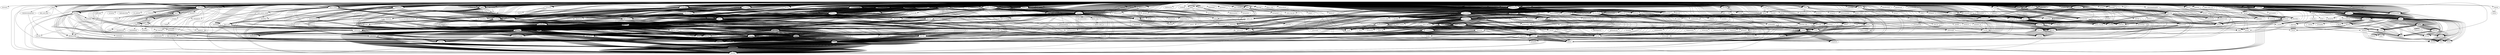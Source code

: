 digraph analyze { 
analyze->testconst
analyze->indexit
analyze->trnsfr
analyze->nextchar
analyze->lastchar
analyze->blankout
analyze->getatnumlist->zeroiti
analyze->quiz->lastchar
analyze->quiz->findcase
analyze->quiz->uplow
analyze->quiz->blankout
analyze->quiz->explanation->lastchar
analyze->askyn->explanation->lastchar
analyze->askyn->lastchar
analyze->top_to_bond->quiz->lastchar
analyze->top_to_bond->quiz->findcase
analyze->top_to_bond->quiz->uplow
analyze->top_to_bond->quiz->blankout
analyze->top_to_bond->quiz->explanation->lastchar
analyze->top_to_bond->openfile->getname->blankout
analyze->top_to_bond->openfile->getname->lastchar
analyze->top_to_bond->openfile->getname->explanation->lastchar
analyze->top_to_bond->openfile->getname->readquotestring
analyze->top_to_bond->openfile->getname->nextchar
analyze->top_to_bond->openfile->getname->nextblank
analyze->top_to_bond->openfile->askyn->explanation->lastchar
analyze->top_to_bond->openfile->askyn->lastchar
analyze->top_to_bond->find_n_psf->blankout
analyze->top_to_bond->find_n_psf->nextstring->nextchar
analyze->top_to_bond->find_n_psf->nextstring->findnextchar
analyze->top_to_bond->find_n_psf->nextstring->nextblank
analyze->top_to_bond->askstop->askyn->explanation->lastchar
analyze->top_to_bond->askstop->askyn->lastchar
analyze->top_to_bond->checkdim
analyze->top_to_bond->zeroiti
analyze->top_to_bond->find_ambertyp->blankout
analyze->top_to_bond->find_ambertyp->lastchar
analyze->top_to_bond->read_amber_bonds->blankout
analyze->top_to_bond->read_amber_bonds->lastchar
analyze->top_to_bond->read_amber_bonds->checkdim
analyze->getreal->blankout
analyze->getreal->nextchar
analyze->getreal->explanation->lastchar
analyze->getreal->nextblank
analyze->readcharges->quiz->lastchar
analyze->readcharges->quiz->findcase
analyze->readcharges->quiz->uplow
analyze->readcharges->quiz->blankout
analyze->readcharges->quiz->explanation->lastchar
analyze->readcharges->askyn->explanation->lastchar
analyze->readcharges->askyn->lastchar
analyze->readcharges->openfile->getname->blankout
analyze->readcharges->openfile->getname->lastchar
analyze->readcharges->openfile->getname->explanation->lastchar
analyze->readcharges->openfile->getname->readquotestring
analyze->readcharges->openfile->getname->nextchar
analyze->readcharges->openfile->getname->nextblank
analyze->readcharges->openfile->askyn->explanation->lastchar
analyze->readcharges->openfile->askyn->lastchar
analyze->readcharges->find_n_psf->blankout
analyze->readcharges->find_n_psf->nextstring->nextchar
analyze->readcharges->find_n_psf->nextstring->findnextchar
analyze->readcharges->find_n_psf->nextstring->nextblank
analyze->readcharges->blankout
analyze->readcharges->nextstring->nextchar
analyze->readcharges->nextstring->findnextchar
analyze->readcharges->nextstring->nextblank
analyze->readcharges->askstop->askyn->explanation->lastchar
analyze->readcharges->askstop->askyn->lastchar
analyze->checkreschargesum->putreal->nextchar
analyze->askstop->askyn->explanation->lastchar
analyze->askstop->askyn->lastchar
analyze->zeroiti
analyze->zeroit
analyze->getint->blankout
analyze->getint->nextchar
analyze->getint->explanation->lastchar
analyze->getint->nextblank
analyze->getint->askyn->explanation->lastchar
analyze->getint->askyn->lastchar
analyze->strip_cext
analyze->openfile->getname->blankout
analyze->openfile->getname->lastchar
analyze->openfile->getname->explanation->lastchar
analyze->openfile->getname->readquotestring
analyze->openfile->getname->nextchar
analyze->openfile->getname->nextblank
analyze->openfile->askyn->explanation->lastchar
analyze->openfile->askyn->lastchar
analyze->datprt->blankout
analyze->datprt->lastchar
analyze->datprt->zeroiti
analyze->datprt->date_and_time
analyze->findchiral->zeroiti
analyze->findchiral->listsame
analyze->findchiral->comparetree->zeroiti
analyze->openps->psheader
analyze->openps->plothead->psshow
analyze->openps->plothead->lastchar
analyze->findsegres
analyze->leftadjust4
analyze->ca_to_bb->leftadjust4
analyze->ramachandran_init->zeroiti
analyze->torslistinp->quiz->lastchar
analyze->torslistinp->quiz->findcase
analyze->torslistinp->quiz->uplow
analyze->torslistinp->quiz->blankout
analyze->torslistinp->quiz->explanation->lastchar
analyze->torslistinp->getresrange->reverseindex->zeroiti
analyze->torslistinp->getresrange->findrange
analyze->torslistinp->getresrange->getint->blankout
analyze->torslistinp->getresrange->getint->nextchar
analyze->torslistinp->getresrange->getint->explanation->lastchar
analyze->torslistinp->getresrange->getint->nextblank
analyze->torslistinp->getresrange->getint->askyn->explanation->lastchar
analyze->torslistinp->getresrange->getint->askyn->lastchar
analyze->torslistinp->getresrange->findsegres
analyze->torslistinp->getresrange->askyn->explanation->lastchar
analyze->torslistinp->getresrange->askyn->lastchar
analyze->torslistinp->leftadjust4
analyze->torslistinp->checktorbond->leftadjustn->blankout
analyze->torslistinp->getint->blankout
analyze->torslistinp->getint->nextchar
analyze->torslistinp->getint->explanation->lastchar
analyze->torslistinp->getint->nextblank
analyze->torslistinp->getint->askyn->explanation->lastchar
analyze->torslistinp->getint->askyn->lastchar
analyze->torslistinp->getintline->blankout
analyze->torslistinp->getintline->nextchar
analyze->torslistinp->getintline->explanation->lastchar
analyze->torslistinp->getintline->lastchar
analyze->torslistinp->askyn->explanation->lastchar
analyze->torslistinp->askyn->lastchar
analyze->torslistinp->blankout
analyze->getintline->blankout
analyze->getintline->nextchar
analyze->getintline->explanation->lastchar
analyze->getintline->lastchar
analyze->set_hbondlims->getreal->blankout
analyze->set_hbondlims->getreal->nextchar
analyze->set_hbondlims->getreal->explanation->lastchar
analyze->set_hbondlims->getreal->nextblank
analyze->gethbanchordef->quiz->lastchar
analyze->gethbanchordef->quiz->findcase
analyze->gethbanchordef->quiz->uplow
analyze->gethbanchordef->quiz->blankout
analyze->gethbanchordef->quiz->explanation->lastchar
analyze->gethbanchordef->getnamelist->blankout
analyze->gethbanchordef->getnamelist->lastchar
analyze->gethbanchordef->getnamelist->openfile->getname->blankout
analyze->gethbanchordef->getnamelist->openfile->getname->lastchar
analyze->gethbanchordef->getnamelist->openfile->getname->explanation->lastchar
analyze->gethbanchordef->getnamelist->openfile->getname->readquotestring
analyze->gethbanchordef->getnamelist->openfile->getname->nextchar
analyze->gethbanchordef->getnamelist->openfile->getname->nextblank
analyze->gethbanchordef->getnamelist->openfile->askyn->explanation->lastchar
analyze->gethbanchordef->getnamelist->openfile->askyn->lastchar
analyze->gethbanchordef->getnamelist->askstop->askyn->explanation->lastchar
analyze->gethbanchordef->getnamelist->askstop->askyn->lastchar
analyze->gethbanchordef->definelist->indexit
analyze->gethbanchordef->definelist->getlist->askyn->explanation->lastchar
analyze->gethbanchordef->definelist->getlist->askyn->lastchar
analyze->gethbanchordef->definelist->getlist->getname->blankout
analyze->gethbanchordef->definelist->getlist->getname->lastchar
analyze->gethbanchordef->definelist->getlist->getname->explanation->lastchar
analyze->gethbanchordef->definelist->getlist->getname->readquotestring
analyze->gethbanchordef->definelist->getlist->getname->nextchar
analyze->gethbanchordef->definelist->getlist->getname->nextblank
analyze->gethbanchordef->definelist->getlist->openfile->getname->blankout
analyze->gethbanchordef->definelist->getlist->openfile->getname->lastchar
analyze->gethbanchordef->definelist->getlist->openfile->getname->explanation->lastchar
analyze->gethbanchordef->definelist->getlist->openfile->getname->readquotestring
analyze->gethbanchordef->definelist->getlist->openfile->getname->nextchar
analyze->gethbanchordef->definelist->getlist->openfile->getname->nextblank
analyze->gethbanchordef->definelist->getlist->openfile->askyn->explanation->lastchar
analyze->gethbanchordef->definelist->getlist->openfile->askyn->lastchar
analyze->gethbanchordef->definelist->getlist->readfreelist->blankout
analyze->gethbanchordef->definelist->getlist->readfreelist->lastchar
analyze->gethbanchordef->definelist->getlist->readfreelist->nextstring->nextchar
analyze->gethbanchordef->definelist->getlist->readfreelist->nextstring->findnextchar
analyze->gethbanchordef->definelist->getlist->readfreelist->nextstring->nextblank
analyze->gethbanchordef->definelist->getlist->blankout
analyze->gethbanchordef->definelist->getlist->getrange->getint->blankout
analyze->gethbanchordef->definelist->getlist->getrange->getint->nextchar
analyze->gethbanchordef->definelist->getlist->getrange->getint->explanation->lastchar
analyze->gethbanchordef->definelist->getlist->getrange->getint->nextblank
analyze->gethbanchordef->definelist->getlist->getrange->getint->askyn->explanation->lastchar
analyze->gethbanchordef->definelist->getlist->getrange->getint->askyn->lastchar
analyze->gethbanchordef->definelist->trnsfi
analyze->gethbanchordef->definelist->getint->blankout
analyze->gethbanchordef->definelist->getint->nextchar
analyze->gethbanchordef->definelist->getint->explanation->lastchar
analyze->gethbanchordef->definelist->getint->nextblank
analyze->gethbanchordef->definelist->getint->askyn->explanation->lastchar
analyze->gethbanchordef->definelist->getint->askyn->lastchar
analyze->gethbanchordef->definelist->getrange->getint->blankout
analyze->gethbanchordef->definelist->getrange->getint->nextchar
analyze->gethbanchordef->definelist->getrange->getint->explanation->lastchar
analyze->gethbanchordef->definelist->getrange->getint->nextblank
analyze->gethbanchordef->definelist->getrange->getint->askyn->explanation->lastchar
analyze->gethbanchordef->definelist->getrange->getint->askyn->lastchar
analyze->gethbanchordef->definelist->findrange
analyze->gethbanchordef->definelist->askstop->askyn->explanation->lastchar
analyze->gethbanchordef->definelist->askstop->askyn->lastchar
analyze->gethbanchordef->askyn->explanation->lastchar
analyze->gethbanchordef->askyn->lastchar
analyze->gethbanchordef->getreal->blankout
analyze->gethbanchordef->getreal->nextchar
analyze->gethbanchordef->getreal->explanation->lastchar
analyze->gethbanchordef->getreal->nextblank
analyze->gethbanchordef->zeroiti
analyze->gethbanchordef->readreal
analyze->gethbanchordef->getanchormod->askyn->explanation->lastchar
analyze->gethbanchordef->getanchormod->askyn->lastchar
analyze->gethbanchordef->condenselist->printrange->writeint
analyze->getname->blankout
analyze->getname->lastchar
analyze->getname->explanation->lastchar
analyze->getname->readquotestring
analyze->getname->nextchar
analyze->getname->nextblank
analyze->readtrack->blankout
analyze->readtrack->lastchar
analyze->readtrack->zeroiti
analyze->readtrack->write_traj_lim
analyze->gethphanchordef->zeroiti
analyze->gethphanchordef->quiz->lastchar
analyze->gethphanchordef->quiz->findcase
analyze->gethphanchordef->quiz->uplow
analyze->gethphanchordef->quiz->blankout
analyze->gethphanchordef->quiz->explanation->lastchar
analyze->gethphanchordef->definelist->indexit
analyze->gethphanchordef->definelist->getlist->askyn->explanation->lastchar
analyze->gethphanchordef->definelist->getlist->askyn->lastchar
analyze->gethphanchordef->definelist->getlist->getname->blankout
analyze->gethphanchordef->definelist->getlist->getname->lastchar
analyze->gethphanchordef->definelist->getlist->getname->explanation->lastchar
analyze->gethphanchordef->definelist->getlist->getname->readquotestring
analyze->gethphanchordef->definelist->getlist->getname->nextchar
analyze->gethphanchordef->definelist->getlist->getname->nextblank
analyze->gethphanchordef->definelist->getlist->openfile->getname->blankout
analyze->gethphanchordef->definelist->getlist->openfile->getname->lastchar
analyze->gethphanchordef->definelist->getlist->openfile->getname->explanation->lastchar
analyze->gethphanchordef->definelist->getlist->openfile->getname->readquotestring
analyze->gethphanchordef->definelist->getlist->openfile->getname->nextchar
analyze->gethphanchordef->definelist->getlist->openfile->getname->nextblank
analyze->gethphanchordef->definelist->getlist->openfile->askyn->explanation->lastchar
analyze->gethphanchordef->definelist->getlist->openfile->askyn->lastchar
analyze->gethphanchordef->definelist->getlist->readfreelist->blankout
analyze->gethphanchordef->definelist->getlist->readfreelist->lastchar
analyze->gethphanchordef->definelist->getlist->readfreelist->nextstring->nextchar
analyze->gethphanchordef->definelist->getlist->readfreelist->nextstring->findnextchar
analyze->gethphanchordef->definelist->getlist->readfreelist->nextstring->nextblank
analyze->gethphanchordef->definelist->getlist->blankout
analyze->gethphanchordef->definelist->getlist->getrange->getint->blankout
analyze->gethphanchordef->definelist->getlist->getrange->getint->nextchar
analyze->gethphanchordef->definelist->getlist->getrange->getint->explanation->lastchar
analyze->gethphanchordef->definelist->getlist->getrange->getint->nextblank
analyze->gethphanchordef->definelist->getlist->getrange->getint->askyn->explanation->lastchar
analyze->gethphanchordef->definelist->getlist->getrange->getint->askyn->lastchar
analyze->gethphanchordef->definelist->trnsfi
analyze->gethphanchordef->definelist->getint->blankout
analyze->gethphanchordef->definelist->getint->nextchar
analyze->gethphanchordef->definelist->getint->explanation->lastchar
analyze->gethphanchordef->definelist->getint->nextblank
analyze->gethphanchordef->definelist->getint->askyn->explanation->lastchar
analyze->gethphanchordef->definelist->getint->askyn->lastchar
analyze->gethphanchordef->definelist->getrange->getint->blankout
analyze->gethphanchordef->definelist->getrange->getint->nextchar
analyze->gethphanchordef->definelist->getrange->getint->explanation->lastchar
analyze->gethphanchordef->definelist->getrange->getint->nextblank
analyze->gethphanchordef->definelist->getrange->getint->askyn->explanation->lastchar
analyze->gethphanchordef->definelist->getrange->getint->askyn->lastchar
analyze->gethphanchordef->definelist->findrange
analyze->gethphanchordef->definelist->askstop->askyn->explanation->lastchar
analyze->gethphanchordef->definelist->askstop->askyn->lastchar
analyze->gethphanchordef->getreal->blankout
analyze->gethphanchordef->getreal->nextchar
analyze->gethphanchordef->getreal->explanation->lastchar
analyze->gethphanchordef->getreal->nextblank
analyze->gethphanchordef->askyn->explanation->lastchar
analyze->gethphanchordef->askyn->lastchar
analyze->gethphanchordef->readreal
analyze->gethphanchordef->getanchormod->askyn->explanation->lastchar
analyze->gethphanchordef->getanchormod->askyn->lastchar
analyze->extend_nnlist->getint->blankout
analyze->extend_nnlist->getint->nextchar
analyze->extend_nnlist->getint->explanation->lastchar
analyze->extend_nnlist->getint->nextblank
analyze->extend_nnlist->getint->askyn->explanation->lastchar
analyze->extend_nnlist->getint->askyn->lastchar
analyze->getsltbanchordef->zeroiti
analyze->getsltbanchordef->zeroit
analyze->getsltbanchordef->quiz->lastchar
analyze->getsltbanchordef->quiz->findcase
analyze->getsltbanchordef->quiz->uplow
analyze->getsltbanchordef->quiz->blankout
analyze->getsltbanchordef->quiz->explanation->lastchar
analyze->getsltbanchordef->getreal->blankout
analyze->getsltbanchordef->getreal->nextchar
analyze->getsltbanchordef->getreal->explanation->lastchar
analyze->getsltbanchordef->getreal->nextblank
analyze->getsltbanchordef->readreal
analyze->getsltbanchordef->leftadjustn->blankout
analyze->getsltbanchordef->definelist->indexit
analyze->getsltbanchordef->definelist->getlist->askyn->explanation->lastchar
analyze->getsltbanchordef->definelist->getlist->askyn->lastchar
analyze->getsltbanchordef->definelist->getlist->getname->blankout
analyze->getsltbanchordef->definelist->getlist->getname->lastchar
analyze->getsltbanchordef->definelist->getlist->getname->explanation->lastchar
analyze->getsltbanchordef->definelist->getlist->getname->readquotestring
analyze->getsltbanchordef->definelist->getlist->getname->nextchar
analyze->getsltbanchordef->definelist->getlist->getname->nextblank
analyze->getsltbanchordef->definelist->getlist->openfile->getname->blankout
analyze->getsltbanchordef->definelist->getlist->openfile->getname->lastchar
analyze->getsltbanchordef->definelist->getlist->openfile->getname->explanation->lastchar
analyze->getsltbanchordef->definelist->getlist->openfile->getname->readquotestring
analyze->getsltbanchordef->definelist->getlist->openfile->getname->nextchar
analyze->getsltbanchordef->definelist->getlist->openfile->getname->nextblank
analyze->getsltbanchordef->definelist->getlist->openfile->askyn->explanation->lastchar
analyze->getsltbanchordef->definelist->getlist->openfile->askyn->lastchar
analyze->getsltbanchordef->definelist->getlist->readfreelist->blankout
analyze->getsltbanchordef->definelist->getlist->readfreelist->lastchar
analyze->getsltbanchordef->definelist->getlist->readfreelist->nextstring->nextchar
analyze->getsltbanchordef->definelist->getlist->readfreelist->nextstring->findnextchar
analyze->getsltbanchordef->definelist->getlist->readfreelist->nextstring->nextblank
analyze->getsltbanchordef->definelist->getlist->blankout
analyze->getsltbanchordef->definelist->getlist->getrange->getint->blankout
analyze->getsltbanchordef->definelist->getlist->getrange->getint->nextchar
analyze->getsltbanchordef->definelist->getlist->getrange->getint->explanation->lastchar
analyze->getsltbanchordef->definelist->getlist->getrange->getint->nextblank
analyze->getsltbanchordef->definelist->getlist->getrange->getint->askyn->explanation->lastchar
analyze->getsltbanchordef->definelist->getlist->getrange->getint->askyn->lastchar
analyze->getsltbanchordef->definelist->trnsfi
analyze->getsltbanchordef->definelist->getint->blankout
analyze->getsltbanchordef->definelist->getint->nextchar
analyze->getsltbanchordef->definelist->getint->explanation->lastchar
analyze->getsltbanchordef->definelist->getint->nextblank
analyze->getsltbanchordef->definelist->getint->askyn->explanation->lastchar
analyze->getsltbanchordef->definelist->getint->askyn->lastchar
analyze->getsltbanchordef->definelist->getrange->getint->blankout
analyze->getsltbanchordef->definelist->getrange->getint->nextchar
analyze->getsltbanchordef->definelist->getrange->getint->explanation->lastchar
analyze->getsltbanchordef->definelist->getrange->getint->nextblank
analyze->getsltbanchordef->definelist->getrange->getint->askyn->explanation->lastchar
analyze->getsltbanchordef->definelist->getrange->getint->askyn->lastchar
analyze->getsltbanchordef->definelist->findrange
analyze->getsltbanchordef->definelist->askstop->askyn->explanation->lastchar
analyze->getsltbanchordef->definelist->askstop->askyn->lastchar
analyze->getsltbanchordef->askyn->explanation->lastchar
analyze->getsltbanchordef->askyn->lastchar
analyze->getsltbanchordef->getanchormod->askyn->explanation->lastchar
analyze->getsltbanchordef->getanchormod->askyn->lastchar
analyze->getmpxbdef->zeroiti
analyze->getmpxbdef->quiz->lastchar
analyze->getmpxbdef->quiz->findcase
analyze->getmpxbdef->quiz->uplow
analyze->getmpxbdef->quiz->blankout
analyze->getmpxbdef->quiz->explanation->lastchar
analyze->getmpxbdef->definelist->indexit
analyze->getmpxbdef->definelist->getlist->askyn->explanation->lastchar
analyze->getmpxbdef->definelist->getlist->askyn->lastchar
analyze->getmpxbdef->definelist->getlist->getname->blankout
analyze->getmpxbdef->definelist->getlist->getname->lastchar
analyze->getmpxbdef->definelist->getlist->getname->explanation->lastchar
analyze->getmpxbdef->definelist->getlist->getname->readquotestring
analyze->getmpxbdef->definelist->getlist->getname->nextchar
analyze->getmpxbdef->definelist->getlist->getname->nextblank
analyze->getmpxbdef->definelist->getlist->openfile->getname->blankout
analyze->getmpxbdef->definelist->getlist->openfile->getname->lastchar
analyze->getmpxbdef->definelist->getlist->openfile->getname->explanation->lastchar
analyze->getmpxbdef->definelist->getlist->openfile->getname->readquotestring
analyze->getmpxbdef->definelist->getlist->openfile->getname->nextchar
analyze->getmpxbdef->definelist->getlist->openfile->getname->nextblank
analyze->getmpxbdef->definelist->getlist->openfile->askyn->explanation->lastchar
analyze->getmpxbdef->definelist->getlist->openfile->askyn->lastchar
analyze->getmpxbdef->definelist->getlist->readfreelist->blankout
analyze->getmpxbdef->definelist->getlist->readfreelist->lastchar
analyze->getmpxbdef->definelist->getlist->readfreelist->nextstring->nextchar
analyze->getmpxbdef->definelist->getlist->readfreelist->nextstring->findnextchar
analyze->getmpxbdef->definelist->getlist->readfreelist->nextstring->nextblank
analyze->getmpxbdef->definelist->getlist->blankout
analyze->getmpxbdef->definelist->getlist->getrange->getint->blankout
analyze->getmpxbdef->definelist->getlist->getrange->getint->nextchar
analyze->getmpxbdef->definelist->getlist->getrange->getint->explanation->lastchar
analyze->getmpxbdef->definelist->getlist->getrange->getint->nextblank
analyze->getmpxbdef->definelist->getlist->getrange->getint->askyn->explanation->lastchar
analyze->getmpxbdef->definelist->getlist->getrange->getint->askyn->lastchar
analyze->getmpxbdef->definelist->trnsfi
analyze->getmpxbdef->definelist->getint->blankout
analyze->getmpxbdef->definelist->getint->nextchar
analyze->getmpxbdef->definelist->getint->explanation->lastchar
analyze->getmpxbdef->definelist->getint->nextblank
analyze->getmpxbdef->definelist->getint->askyn->explanation->lastchar
analyze->getmpxbdef->definelist->getint->askyn->lastchar
analyze->getmpxbdef->definelist->getrange->getint->blankout
analyze->getmpxbdef->definelist->getrange->getint->nextchar
analyze->getmpxbdef->definelist->getrange->getint->explanation->lastchar
analyze->getmpxbdef->definelist->getrange->getint->nextblank
analyze->getmpxbdef->definelist->getrange->getint->askyn->explanation->lastchar
analyze->getmpxbdef->definelist->getrange->getint->askyn->lastchar
analyze->getmpxbdef->definelist->findrange
analyze->getmpxbdef->definelist->askstop->askyn->explanation->lastchar
analyze->getmpxbdef->definelist->askstop->askyn->lastchar
analyze->getmpxbdef->askstop->askyn->explanation->lastchar
analyze->getmpxbdef->askstop->askyn->lastchar
analyze->modrepats->askyn->explanation->lastchar
analyze->modrepats->askyn->lastchar
analyze->modrepats->getname->blankout
analyze->modrepats->getname->lastchar
analyze->modrepats->getname->explanation->lastchar
analyze->modrepats->getname->readquotestring
analyze->modrepats->getname->nextchar
analyze->modrepats->getname->nextblank
analyze->getresrange->reverseindex->zeroiti
analyze->getresrange->findrange
analyze->getresrange->getint->blankout
analyze->getresrange->getint->nextchar
analyze->getresrange->getint->explanation->lastchar
analyze->getresrange->getint->nextblank
analyze->getresrange->getint->askyn->explanation->lastchar
analyze->getresrange->getint->askyn->lastchar
analyze->getresrange->findsegres
analyze->getresrange->askyn->explanation->lastchar
analyze->getresrange->askyn->lastchar
analyze->compare_rrdist->read_rrdist->openfile->getname->blankout
analyze->compare_rrdist->read_rrdist->openfile->getname->lastchar
analyze->compare_rrdist->read_rrdist->openfile->getname->explanation->lastchar
analyze->compare_rrdist->read_rrdist->openfile->getname->readquotestring
analyze->compare_rrdist->read_rrdist->openfile->getname->nextchar
analyze->compare_rrdist->read_rrdist->openfile->getname->nextblank
analyze->compare_rrdist->read_rrdist->openfile->askyn->explanation->lastchar
analyze->compare_rrdist->read_rrdist->openfile->askyn->lastchar
analyze->compare_rrdist->openfile->getname->blankout
analyze->compare_rrdist->openfile->getname->lastchar
analyze->compare_rrdist->openfile->getname->explanation->lastchar
analyze->compare_rrdist->openfile->getname->readquotestring
analyze->compare_rrdist->openfile->getname->nextchar
analyze->compare_rrdist->openfile->getname->nextblank
analyze->compare_rrdist->openfile->askyn->explanation->lastchar
analyze->compare_rrdist->openfile->askyn->lastchar
analyze->compare_rrdist->askyn->explanation->lastchar
analyze->compare_rrdist->askyn->lastchar
analyze->compare_rrdist->getreal->blankout
analyze->compare_rrdist->getreal->nextchar
analyze->compare_rrdist->getreal->explanation->lastchar
analyze->compare_rrdist->getreal->nextblank
analyze->compare_rrdist->zeroit
analyze->compare_rrdist->openps->psheader
analyze->compare_rrdist->openps->plothead->psshow
analyze->compare_rrdist->openps->plothead->lastchar
analyze->compare_rrdist->getint->blankout
analyze->compare_rrdist->getint->nextchar
analyze->compare_rrdist->getint->explanation->lastchar
analyze->compare_rrdist->getint->nextblank
analyze->compare_rrdist->getint->askyn->explanation->lastchar
analyze->compare_rrdist->getint->askyn->lastchar
analyze->compare_rrdist->indexit
analyze->compare_rrdist->plotmat->pswrite->writeint
analyze->compare_rrdist->plotmat->psshow
analyze->compare_rrdist->plotmat->write_traj_lim
analyze->compare_rrdist->plotmat->rrgbcolor
analyze->compare_rrdist->plotmat->rgbcolor
analyze->compare_rrdist->plotmat->roundlim
analyze->compare_rrdist->plotmat->roundlimint
analyze->compare_rrdist->plotmat->drawrect->rgbcolor
analyze->compare_rrdist->plotmat->drawrect->pswrite->writeint
analyze->compare_rrdist->colcodeminmax->rgbcolor
analyze->compare_rrdist->colcodeminmax->drawrect->rgbcolor
analyze->compare_rrdist->colcodeminmax->drawrect->pswrite->writeint
analyze->compare_bondmat->read_bondmat->openfile->getname->blankout
analyze->compare_bondmat->read_bondmat->openfile->getname->lastchar
analyze->compare_bondmat->read_bondmat->openfile->getname->explanation->lastchar
analyze->compare_bondmat->read_bondmat->openfile->getname->readquotestring
analyze->compare_bondmat->read_bondmat->openfile->getname->nextchar
analyze->compare_bondmat->read_bondmat->openfile->getname->nextblank
analyze->compare_bondmat->read_bondmat->openfile->askyn->explanation->lastchar
analyze->compare_bondmat->read_bondmat->openfile->askyn->lastchar
analyze->compare_bondmat->read_bondmat->indexit
analyze->compare_bondmat->read_bondmat->blankout
analyze->compare_bondmat->read_bondmat->lastchar
analyze->compare_bondmat->openfile->getname->blankout
analyze->compare_bondmat->openfile->getname->lastchar
analyze->compare_bondmat->openfile->getname->explanation->lastchar
analyze->compare_bondmat->openfile->getname->readquotestring
analyze->compare_bondmat->openfile->getname->nextchar
analyze->compare_bondmat->openfile->getname->nextblank
analyze->compare_bondmat->openfile->askyn->explanation->lastchar
analyze->compare_bondmat->openfile->askyn->lastchar
analyze->compare_bondmat->quiz->lastchar
analyze->compare_bondmat->quiz->findcase
analyze->compare_bondmat->quiz->uplow
analyze->compare_bondmat->quiz->blankout
analyze->compare_bondmat->quiz->explanation->lastchar
analyze->compare_bondmat->zeroit
analyze->compare_bondmat->getreal->blankout
analyze->compare_bondmat->getreal->nextchar
analyze->compare_bondmat->getreal->explanation->lastchar
analyze->compare_bondmat->getreal->nextblank
analyze->compare_bondmat->openps->psheader
analyze->compare_bondmat->openps->plothead->psshow
analyze->compare_bondmat->openps->plothead->lastchar
analyze->compare_bondmat->getint->blankout
analyze->compare_bondmat->getint->nextchar
analyze->compare_bondmat->getint->explanation->lastchar
analyze->compare_bondmat->getint->nextblank
analyze->compare_bondmat->getint->askyn->explanation->lastchar
analyze->compare_bondmat->getint->askyn->lastchar
analyze->compare_bondmat->indexit
analyze->compare_bondmat->plotmat->pswrite->writeint
analyze->compare_bondmat->plotmat->psshow
analyze->compare_bondmat->plotmat->write_traj_lim
analyze->compare_bondmat->plotmat->rrgbcolor
analyze->compare_bondmat->plotmat->rgbcolor
analyze->compare_bondmat->plotmat->roundlim
analyze->compare_bondmat->plotmat->roundlimint
analyze->compare_bondmat->plotmat->drawrect->rgbcolor
analyze->compare_bondmat->plotmat->drawrect->pswrite->writeint
analyze->compare_bondmat->colcodeminmax->rgbcolor
analyze->compare_bondmat->colcodeminmax->drawrect->rgbcolor
analyze->compare_bondmat->colcodeminmax->drawrect->pswrite->writeint
analyze->compare_rmsf->read_rmsf->openfile->getname->blankout
analyze->compare_rmsf->read_rmsf->openfile->getname->lastchar
analyze->compare_rmsf->read_rmsf->openfile->getname->explanation->lastchar
analyze->compare_rmsf->read_rmsf->openfile->getname->readquotestring
analyze->compare_rmsf->read_rmsf->openfile->getname->nextchar
analyze->compare_rmsf->read_rmsf->openfile->getname->nextblank
analyze->compare_rmsf->read_rmsf->openfile->askyn->explanation->lastchar
analyze->compare_rmsf->read_rmsf->openfile->askyn->lastchar
analyze->compare_rmsf->read_rmsf->zeroit
analyze->compare_rmsf->openfile->getname->blankout
analyze->compare_rmsf->openfile->getname->lastchar
analyze->compare_rmsf->openfile->getname->explanation->lastchar
analyze->compare_rmsf->openfile->getname->readquotestring
analyze->compare_rmsf->openfile->getname->nextchar
analyze->compare_rmsf->openfile->getname->nextblank
analyze->compare_rmsf->openfile->askyn->explanation->lastchar
analyze->compare_rmsf->openfile->askyn->lastchar
analyze->compare_rmsf->zeroit
analyze->writeconf->set_pdbinfo
analyze->writeconf->setcol
analyze->writeconf->nnlist->nninit->zeroiti
analyze->writeconf->nnlist->nnlist0o->decidebondcut
analyze->writeconf->nnlist->nnlist0o->savebond
analyze->writeconf->nnlist->nnlist0->nnlist00->extension->askstop->askyn->explanation->lastchar
analyze->writeconf->nnlist->nnlist0->nnlist00->extension->askstop->askyn->lastchar
analyze->writeconf->nnlist->nnlist0->nnlist00->gridspace->zeroiti
analyze->writeconf->nnlist->nnlist0->nnlist00->savebond
analyze->writeconf->nnlist->nnlist0->nnlist00->maybehbond
analyze->writeconf->nnlist->nnlist0->nnlist00->get_heavyat
analyze->writeconf->nnlist->nnlist0->nnlist00->checkhbclose
analyze->writeconf->nnlist->nnlist0->nnlist00->angdistw
analyze->writeconf->nnlist->nnlist0->nnlist00->checkhblist
analyze->writeconf->nnlist->nnlist0->nninit->zeroiti
analyze->writeconf->nnlist->nnlist0->nnlist0o->decidebondcut
analyze->writeconf->nnlist->nnlist0->nnlist0o->savebond
analyze->writeconf->nnlist->trnsfi
analyze->writeconf->bondord->leftadjust4
analyze->writeconf->bondord->swapng->swapi4
analyze->writeconf->getseg4->leftadjustline->nextchar
analyze->writeconf->leftadjust4
analyze->writeconf->lastchar
analyze->writeconf->getname->blankout
analyze->writeconf->getname->lastchar
analyze->writeconf->getname->explanation->lastchar
analyze->writeconf->getname->readquotestring
analyze->writeconf->getname->nextchar
analyze->writeconf->getname->nextblank
analyze->writeconf->leftadjustn->blankout
analyze->writeconf->nextchar
analyze->writeconf->zeroiti
analyze->writeconf->nextblank
analyze->writeconf->askyn->explanation->lastchar
analyze->writeconf->askyn->lastchar
analyze->writeconf->trnsfr
analyze->writeconf->createrec->setcol
analyze->writeconf->createrec->putreal->nextchar
analyze->writeconf->createrec->leftadjustline->nextchar
analyze->writeconf->createrec->writeitem->blankout
analyze->writeconf->createrec->changeprot->leftadjustn->blankout
analyze->writeconf->writefree
analyze->writeconf->leftadjustline->nextchar
analyze->writeconf->rightadjustline
analyze->writeconf->writeout->nextblank
analyze->writeconf->writeout->writeline
analyze->writeconf->writeout->nextchar
analyze->writeconf->writeout->lastchar
analyze->writeconf->writeout->blankout
analyze->writeconf->writeout->askstop->askyn->explanation->lastchar
analyze->writeconf->writeout->askstop->askyn->lastchar
analyze->writeconf->writeout->leftadjustline->nextchar
analyze->writeconf->writeout->askyn->explanation->lastchar
analyze->writeconf->writeout->askyn->lastchar
analyze->readax
analyze->setpbccell->pbctype->quiz->lastchar
analyze->setpbccell->pbctype->quiz->findcase
analyze->setpbccell->pbctype->quiz->uplow
analyze->setpbccell->pbctype->quiz->blankout
analyze->setpbccell->pbctype->quiz->explanation->lastchar
analyze->setpbccell->pbcsize->getreal->blankout
analyze->setpbccell->pbcsize->getreal->nextchar
analyze->setpbccell->pbcsize->getreal->explanation->lastchar
analyze->setpbccell->pbcsize->getreal->nextblank
analyze->setpbccell->readimg->quiz->lastchar
analyze->setpbccell->readimg->quiz->findcase
analyze->setpbccell->readimg->quiz->uplow
analyze->setpbccell->readimg->quiz->blankout
analyze->setpbccell->readimg->quiz->explanation->lastchar
analyze->setpbccell->readimg->openfile->getname->blankout
analyze->setpbccell->readimg->openfile->getname->lastchar
analyze->setpbccell->readimg->openfile->getname->explanation->lastchar
analyze->setpbccell->readimg->openfile->getname->readquotestring
analyze->setpbccell->readimg->openfile->getname->nextchar
analyze->setpbccell->readimg->openfile->getname->nextblank
analyze->setpbccell->readimg->openfile->askyn->explanation->lastchar
analyze->setpbccell->readimg->openfile->askyn->lastchar
analyze->setpbccell->readimg->getreal->blankout
analyze->setpbccell->readimg->getreal->nextchar
analyze->setpbccell->readimg->getreal->explanation->lastchar
analyze->setpbccell->readimg->getreal->nextblank
analyze->setpbccell->readimg->zeroit
analyze->setpbccell->crorgn->zeroit
analyze->setpbccell->crorgn->trnsfr
analyze->setpbccell->crorgn->rotate_c->check_rotmat
analyze->setpbccell->crorgn->rotate_c->trnsfr
analyze->setpbccell->prtcell->vprd
analyze->pbcdist->arrdiff
analyze->pbcdist->genimdist
analyze->arrdiff
analyze->setmolres->askyn->explanation->lastchar
analyze->setmolres->askyn->lastchar
analyze->printbondthres->decidebondcut
analyze->prtcell->vprd
analyze->getring->getint->blankout
analyze->getring->getint->nextchar
analyze->getring->getint->explanation->lastchar
analyze->getring->getint->nextblank
analyze->getring->getint->askyn->explanation->lastchar
analyze->getring->getint->askyn->lastchar
analyze->getring->leftadjust4
analyze->findrange
analyze->findresnum
analyze->leftadjustn->blankout
analyze->findprotbackbone->leftadjust4
analyze->findprotbackbone->askyn->explanation->lastchar
analyze->findprotbackbone->askyn->lastchar
analyze->readmap
analyze->delphigrid->getreal->blankout
analyze->delphigrid->getreal->nextchar
analyze->delphigrid->getreal->explanation->lastchar
analyze->delphigrid->getreal->nextblank
analyze->delphigrid->interpolate
analyze->delphigrid->fillinterpolate
analyze->getrange->getint->blankout
analyze->getrange->getint->nextchar
analyze->getrange->getint->explanation->lastchar
analyze->getrange->getint->nextblank
analyze->getrange->getint->askyn->explanation->lastchar
analyze->getrange->getint->askyn->lastchar
analyze->trnsfi
analyze->select->readint
analyze->select->zeroiti
analyze->select->quiz->lastchar
analyze->select->quiz->findcase
analyze->select->quiz->uplow
analyze->select->quiz->blankout
analyze->select->quiz->explanation->lastchar
analyze->select->blankout
analyze->select->getname->blankout
analyze->select->getname->lastchar
analyze->select->getname->explanation->lastchar
analyze->select->getname->readquotestring
analyze->select->getname->nextchar
analyze->select->getname->nextblank
analyze->select->askstop->askyn->explanation->lastchar
analyze->select->askstop->askyn->lastchar
analyze->select->getrange->getint->blankout
analyze->select->getrange->getint->nextchar
analyze->select->getrange->getint->explanation->lastchar
analyze->select->getrange->getint->nextblank
analyze->select->getrange->getint->askyn->explanation->lastchar
analyze->select->getrange->getint->askyn->lastchar
analyze->select->getnamelist->blankout
analyze->select->getnamelist->lastchar
analyze->select->getnamelist->openfile->getname->blankout
analyze->select->getnamelist->openfile->getname->lastchar
analyze->select->getnamelist->openfile->getname->explanation->lastchar
analyze->select->getnamelist->openfile->getname->readquotestring
analyze->select->getnamelist->openfile->getname->nextchar
analyze->select->getnamelist->openfile->getname->nextblank
analyze->select->getnamelist->openfile->askyn->explanation->lastchar
analyze->select->getnamelist->openfile->askyn->lastchar
analyze->select->getnamelist->askstop->askyn->explanation->lastchar
analyze->select->getnamelist->askstop->askyn->lastchar
analyze->select->askyn->explanation->lastchar
analyze->select->askyn->lastchar
analyze->select->leftadjust4
analyze->select->leftadjustn->blankout
analyze->masktolist
analyze->zeroitd
analyze->read_2drmsd->blankout
analyze->read_2drmsd->lastchar
analyze->read_2drmsd->save_traj_lim
analyze->clusterdistr->askyn->explanation->lastchar
analyze->clusterdistr->askyn->lastchar
analyze->clusterdistr->getint->blankout
analyze->clusterdistr->getint->nextchar
analyze->clusterdistr->getint->explanation->lastchar
analyze->clusterdistr->getint->nextblank
analyze->clusterdistr->getint->askyn->explanation->lastchar
analyze->clusterdistr->getint->askyn->lastchar
analyze->clusterdistr->getreal->blankout
analyze->clusterdistr->getreal->nextchar
analyze->clusterdistr->getreal->explanation->lastchar
analyze->clusterdistr->getreal->nextblank
analyze->clusterdistr->quiz->lastchar
analyze->clusterdistr->quiz->findcase
analyze->clusterdistr->quiz->uplow
analyze->clusterdistr->quiz->blankout
analyze->clusterdistr->quiz->explanation->lastchar
analyze->clusterdistr->zeroit
analyze->clusterdistr->trnsfi
analyze->clusterdistr->rmsdcluster->zeroiti
analyze->clusterdistr->rmsdcluster->trnsfi
analyze->clusterdistr->rmsdcluster->indexit
analyze->clusterdistr->rmsdcluster->mrgsrt->mrglimtst
analyze->clusterdistr->rmsdcluster->mrgsrt->indexit
analyze->clusterdistr->rmsdcluster->mrgsrt->mergelst
analyze->clusterdistr->rmsdcluster->clstrs
analyze->clusterdistr->rmsdcluster->clstrs_kmedoids->zeroiti
analyze->clusterdistr->rmsdcluster->clstrs_kmedoids->init_kmedoids->askyn->explanation->lastchar
analyze->clusterdistr->rmsdcluster->clstrs_kmedoids->init_kmedoids->askyn->lastchar
analyze->clusterdistr->rmsdcluster->clstrs_kmedoids->init_kmedoids->getint->blankout
analyze->clusterdistr->rmsdcluster->clstrs_kmedoids->init_kmedoids->getint->nextchar
analyze->clusterdistr->rmsdcluster->clstrs_kmedoids->init_kmedoids->getint->explanation->lastchar
analyze->clusterdistr->rmsdcluster->clstrs_kmedoids->init_kmedoids->getint->nextblank
analyze->clusterdistr->rmsdcluster->clstrs_kmedoids->init_kmedoids->getint->askyn->explanation->lastchar
analyze->clusterdistr->rmsdcluster->clstrs_kmedoids->init_kmedoids->getint->askyn->lastchar
analyze->clusterdistr->rmsdcluster->clstrs_kmedoids->init_kmedoids->randpx
analyze->clusterdistr->rmsdcluster->clstrs_kmedoids->quiz->lastchar
analyze->clusterdistr->rmsdcluster->clstrs_kmedoids->quiz->findcase
analyze->clusterdistr->rmsdcluster->clstrs_kmedoids->quiz->uplow
analyze->clusterdistr->rmsdcluster->clstrs_kmedoids->quiz->blankout
analyze->clusterdistr->rmsdcluster->clstrs_kmedoids->quiz->explanation->lastchar
analyze->clusterdistr->rmsdcluster->clstrs_kmedoids->sortlist->zeroiti
analyze->clusterdistr->rmsdcluster->clstrs_kmedoids->indexit
analyze->clusterdistr->rmsdcluster->clstrs_kmedoids->mrgsrti->mrglimtst
analyze->clusterdistr->rmsdcluster->clstrs_kmedoids->mrgsrti->indexit
analyze->clusterdistr->rmsdcluster->clstrs_kmedoids->mrgsrti->mergelsti
analyze->clusterdistr->rmsdcluster->clstrs_kmedoids->mrgsrt->mrglimtst
analyze->clusterdistr->rmsdcluster->clstrs_kmedoids->mrgsrt->indexit
analyze->clusterdistr->rmsdcluster->clstrs_kmedoids->mrgsrt->mergelst
analyze->clusterdistr->rmsdcluster->clstrs_kmedoids->mrgsortlist->indexit
analyze->clusterdistr->rmsdcluster->clstrs_kmedoids->mrgsortlist->mrgsrti->mrglimtst
analyze->clusterdistr->rmsdcluster->clstrs_kmedoids->mrgsortlist->mrgsrti->indexit
analyze->clusterdistr->rmsdcluster->clstrs_kmedoids->mrgsortlist->mrgsrti->mergelsti
analyze->clusterdistr->rmsdcluster->trnsfr
analyze->clusterdistr->rmsdcluster->clstrs_kmeans->indexit
analyze->clusterdistr->rmsdcluster->clstrs_kmeans->init_kmedoids->askyn->explanation->lastchar
analyze->clusterdistr->rmsdcluster->clstrs_kmeans->init_kmedoids->askyn->lastchar
analyze->clusterdistr->rmsdcluster->clstrs_kmeans->init_kmedoids->getint->blankout
analyze->clusterdistr->rmsdcluster->clstrs_kmeans->init_kmedoids->getint->nextchar
analyze->clusterdistr->rmsdcluster->clstrs_kmeans->init_kmedoids->getint->explanation->lastchar
analyze->clusterdistr->rmsdcluster->clstrs_kmeans->init_kmedoids->getint->nextblank
analyze->clusterdistr->rmsdcluster->clstrs_kmeans->init_kmedoids->getint->askyn->explanation->lastchar
analyze->clusterdistr->rmsdcluster->clstrs_kmeans->init_kmedoids->getint->askyn->lastchar
analyze->clusterdistr->rmsdcluster->clstrs_kmeans->init_kmedoids->randpx
analyze->clusterdistr->rmsdcluster->clstrs_kmeans->trnsfr
analyze->clusterdistr->rmsdcluster->clstrs_kmeans->zeroiti
analyze->clusterdistr->rmsdcluster->clstrs_kmeans->zeroit
analyze->clusterdistr->rmsdcluster->clstrs_kmeans->mrgsrti->mrglimtst
analyze->clusterdistr->rmsdcluster->clstrs_kmeans->mrgsrti->indexit
analyze->clusterdistr->rmsdcluster->clstrs_kmeans->mrgsrti->mergelsti
analyze->clusterdistr->rmsdcluster->clstrs_maxnn->trnsfi
analyze->clusterdistr->rmsdcluster->clstrs_density->clean_ng
analyze->clusterdistr->rmsdcluster->clstrs_density->checknnlist
analyze->clusterdistr->rmsdcluster->clstrs_density->clstrs
analyze->clusterdistr->rmsdcluster->clstrs_density->zeroiti
analyze->clusterdistr->rmsdcluster->clstrs_density->trnsfi
analyze->clusterdistr->rmsdcluster->clstrs_density->indexit
analyze->clusterdistr->rmsdcluster->clstrs_density->mrgsrti->mrglimtst
analyze->clusterdistr->rmsdcluster->clstrs_density->mrgsrti->indexit
analyze->clusterdistr->rmsdcluster->clstrs_density->mrgsrti->mergelsti
analyze->clusterdistr->reportclust->indexit
analyze->clusterdistr->reportclust->mrgsrt->mrglimtst
analyze->clusterdistr->reportclust->mrgsrt->indexit
analyze->clusterdistr->reportclust->mrgsrt->mergelst
analyze->clusterdistr->reportclust->findbestrep
analyze->clusterdistr->reportclust->trnsfi
analyze->clusterdistr->reportclust->zeroiti
analyze->clusterdistr->zeroiti
analyze->clusterdistr->transform_dist
analyze->clusterdistr->checkdir
analyze->clusterdistr->indexit
analyze->clusterdistr->lastchar
analyze->clusterdistr->writeint
analyze->clusterdistr->laststring->nextstring->nextchar
analyze->clusterdistr->laststring->nextstring->findnextchar
analyze->clusterdistr->laststring->nextstring->nextblank
analyze->clusterdistr->rmsdsubcluster->zeroiti
analyze->clusterdistr->rmsdsubcluster->clstrs
analyze->clusterdistr->rmsdsubcluster->trnsfi
analyze->clusterdistr->rmsdsubcluster->askyn->explanation->lastchar
analyze->clusterdistr->rmsdsubcluster->askyn->lastchar
analyze->clusterdistr->rmsdsubcluster->indexit
analyze->clusterdistr->rmsdsubcluster->mrgsrt->mrglimtst
analyze->clusterdistr->rmsdsubcluster->mrgsrt->indexit
analyze->clusterdistr->rmsdsubcluster->mrgsrt->mergelst
analyze->clusterdistr->sortlist->zeroiti
analyze->countsim->getreal->blankout
analyze->countsim->getreal->nextchar
analyze->countsim->getreal->explanation->lastchar
analyze->countsim->getreal->nextblank
analyze->adjust_xtraj
analyze->plot2drmsd->indexit
analyze->plot2drmsd->findbestrep
analyze->plot2drmsd->contractmat->getint->blankout
analyze->plot2drmsd->contractmat->getint->nextchar
analyze->plot2drmsd->contractmat->getint->explanation->lastchar
analyze->plot2drmsd->contractmat->getint->nextblank
analyze->plot2drmsd->contractmat->getint->askyn->explanation->lastchar
analyze->plot2drmsd->contractmat->getint->askyn->lastchar
analyze->plot2drmsd->contractmat->trnsfr
analyze->plot2drmsd->contractmat->trnsfi
analyze->plot2drmsd->psshow
analyze->plot2drmsd->plotmat->pswrite->writeint
analyze->plot2drmsd->plotmat->psshow
analyze->plot2drmsd->plotmat->write_traj_lim
analyze->plot2drmsd->plotmat->rrgbcolor
analyze->plot2drmsd->plotmat->rgbcolor
analyze->plot2drmsd->plotmat->roundlim
analyze->plot2drmsd->plotmat->roundlimint
analyze->plot2drmsd->plotmat->drawrect->rgbcolor
analyze->plot2drmsd->plotmat->drawrect->pswrite->writeint
analyze->plot2drmsd->colcodeminmax->rgbcolor
analyze->plot2drmsd->colcodeminmax->drawrect->rgbcolor
analyze->plot2drmsd->colcodeminmax->drawrect->pswrite->writeint
analyze->plot2drmsd->rgbcolor
analyze->plot2drmsd->arminmax2
analyze->plot2drmsd->roundlim
analyze->plot2drmsd->plot2fun->psheader
analyze->plot2drmsd->plot2fun->psshow
analyze->plot2drmsd->plot2fun->write_traj_lim
analyze->plot2drmsd->plot2fun->roundlim
analyze->plot2drmsd->plot2fun->arminmax2
analyze->plot2drmsd->plot2fun->rgbcolor
analyze->plot2drmsd->zeroiti
analyze->plothead->psshow
analyze->plothead->lastchar
analyze->countsimx
analyze->mapclustx->zeroiti
analyze->findat->leftadjustn->blankout
analyze->findat->leftadjust4
analyze->normalmodes->lastchar
analyze->normalmodes->dtred2
analyze->normalmodes->dtqli
analyze->normalmodes->askyn->explanation->lastchar
analyze->normalmodes->askyn->lastchar
analyze->normalmodes->indexit
analyze->normalmodes->mrgsrt->mrglimtst
analyze->normalmodes->mrgsrt->indexit
analyze->normalmodes->mrgsrt->mergelst
analyze->normalmodes->write_traj_lim
analyze->getlist->askyn->explanation->lastchar
analyze->getlist->askyn->lastchar
analyze->getlist->getname->blankout
analyze->getlist->getname->lastchar
analyze->getlist->getname->explanation->lastchar
analyze->getlist->getname->readquotestring
analyze->getlist->getname->nextchar
analyze->getlist->getname->nextblank
analyze->getlist->openfile->getname->blankout
analyze->getlist->openfile->getname->lastchar
analyze->getlist->openfile->getname->explanation->lastchar
analyze->getlist->openfile->getname->readquotestring
analyze->getlist->openfile->getname->nextchar
analyze->getlist->openfile->getname->nextblank
analyze->getlist->openfile->askyn->explanation->lastchar
analyze->getlist->openfile->askyn->lastchar
analyze->getlist->readfreelist->blankout
analyze->getlist->readfreelist->lastchar
analyze->getlist->readfreelist->nextstring->nextchar
analyze->getlist->readfreelist->nextstring->findnextchar
analyze->getlist->readfreelist->nextstring->nextblank
analyze->getlist->blankout
analyze->getlist->getrange->getint->blankout
analyze->getlist->getrange->getint->nextchar
analyze->getlist->getrange->getint->explanation->lastchar
analyze->getlist->getrange->getint->nextblank
analyze->getlist->getrange->getint->askyn->explanation->lastchar
analyze->getlist->getrange->getint->askyn->lastchar
analyze->getclusterpairs->openfile->getname->blankout
analyze->getclusterpairs->openfile->getname->lastchar
analyze->getclusterpairs->openfile->getname->explanation->lastchar
analyze->getclusterpairs->openfile->getname->readquotestring
analyze->getclusterpairs->openfile->getname->nextchar
analyze->getclusterpairs->openfile->getname->nextblank
analyze->getclusterpairs->openfile->askyn->explanation->lastchar
analyze->getclusterpairs->openfile->askyn->lastchar
analyze->getclusterpairs->getint->blankout
analyze->getclusterpairs->getint->nextchar
analyze->getclusterpairs->getint->explanation->lastchar
analyze->getclusterpairs->getint->nextblank
analyze->getclusterpairs->getint->askyn->explanation->lastchar
analyze->getclusterpairs->getint->askyn->lastchar
analyze->getclusterpairs->getname->blankout
analyze->getclusterpairs->getname->lastchar
analyze->getclusterpairs->getname->explanation->lastchar
analyze->getclusterpairs->getname->readquotestring
analyze->getclusterpairs->getname->nextchar
analyze->getclusterpairs->getname->nextblank
analyze->condenselist->printrange->writeint
analyze->cofms
analyze->printbondlist
analyze->stat14
analyze->findfg->zeroiti
analyze->findfg->askyn->explanation->lastchar
analyze->findfg->askyn->lastchar
analyze->findfg->getintline->blankout
analyze->findfg->getintline->nextchar
analyze->findfg->getintline->explanation->lastchar
analyze->findfg->getintline->lastchar
analyze->findfg->breakbond
analyze->findbackbone->growchain->zeroiti
analyze->findbackbone->trnsfi
analyze->bondlenstat
analyze->hblist->changeprot->leftadjustn->blankout
analyze->hblist->leftadjustn->blankout
analyze->hblist->checkhblist
analyze->hblist->get_heavyat
analyze->hblist->angdistw
analyze->hblist->readint
analyze->hblist->writeline
analyze->nnlisthph_sltb->extension->askstop->askyn->explanation->lastchar
analyze->nnlisthph_sltb->extension->askstop->askyn->lastchar
analyze->nnlisthph_sltb->gridspace->zeroiti
analyze->nnlisthph_sltb->zeroiti
analyze->hph_sltblist->readint
analyze->nnlistmpx->extension->askstop->askyn->explanation->lastchar
analyze->nnlistmpx->extension->askstop->askyn->lastchar
analyze->nnlistmpx->gridspace->zeroiti
analyze->nnlistmpx->zeroiti
analyze->nnlistmpx->indexit
analyze->nnlistmpx->mrgsrt->mrglimtst
analyze->nnlistmpx->mrgsrt->indexit
analyze->nnlistmpx->mrgsrt->mergelst
analyze->nnlistmpx->trnsfi
analyze->mpxblist->zeroiti
analyze->mpxblist->readint
analyze->mpxblist->askyn->explanation->lastchar
analyze->mpxblist->askyn->lastchar
analyze->rrdist->header_rrdist->zeroiti
analyze->rrdist->header_rrdist->condensemask->printrange->writeint
analyze->rrdist->zeroiti
analyze->rrdist->findat->leftadjustn->blankout
analyze->rrdist->findat->leftadjust4
analyze->rrdist->writeprox
analyze->rrdist->findapproach
analyze->rrdist->writeuniquelist->zeroiti
analyze->rrdist->writeuniquelist->condensemask->printrange->writeint
analyze->rrdist->masktolist
analyze->checkunphys->bondcheck->decidebondcut
analyze->checkunphys->trnsfi
analyze->checkunphys->contactcheck->decidebondcut
analyze->checkunphys->contactcheck->arrdiff
analyze->checkunphys->contactcheck->distmincalc->genimdist
analyze->checkunphys->contactcheck->genimdist
analyze->pseudorot->zeroit
analyze->pseudorot->vprd
analyze->prokinkcalcla->kahn->dvset
analyze->prokinkcalcla->kahn->dvdif
analyze->prokinkcalcla->kahn->dvnorm
analyze->prokinkcalcla->kahn->dvsum
analyze->prokinkcalcla->kahn->dcross
analyze->prokinkcalcla->kahn->dvmul
analyze->prokinkcalcla->kahn->parlsq->circfit->dvset
analyze->prokinkcalcla->kahn->parlsq->circfit->polar
analyze->prokinkcalcla->kahn->parlsq->circfit->rotabout
analyze->prokinkcalcla->kahn->parlsq->dvnorm
analyze->prokinkcalcla->kahn->parlsq->RMScalc->dvdif
analyze->prokinkcalcla->kahn->parlsq->RMScalc->dvproj->dvset
analyze->prokinkcalcla->kahn->parlsq->RMScalc->dvproj->dvnorm
analyze->prokinkcalcla->kahn->parlsq->RMScalc->dvproj->dvmul
analyze->prokinkcalcla->kahn->parlsq->RMScalc->dvsum
analyze->prokinkcalcla->kahn->parlsq->writeout_h
analyze->prokinkcalcla->kahn->circfit->dvset
analyze->prokinkcalcla->kahn->circfit->polar
analyze->prokinkcalcla->kahn->circfit->rotabout
analyze->prokinkcalcla->kahn->dvproj->dvset
analyze->prokinkcalcla->kahn->dvproj->dvnorm
analyze->prokinkcalcla->kahn->dvproj->dvmul
analyze->prokinkcalcla->kahn->RMScalc->dvdif
analyze->prokinkcalcla->kahn->RMScalc->dvproj->dvset
analyze->prokinkcalcla->kahn->RMScalc->dvproj->dvnorm
analyze->prokinkcalcla->kahn->RMScalc->dvproj->dvmul
analyze->prokinkcalcla->kahn->RMScalc->dvsum
analyze->prokinkcalcla->kahn->writeout_h
analyze->prokinkcalcla->fitpoints->zeroitd
analyze->prokinkcalcla->fitpoints->dtred2
analyze->prokinkcalcla->fitpoints->dtqli
analyze->prokinkcalcla->fitpoints->dvdif
analyze->prokinkcalcla->dvdif
analyze->prokinkcalcla->calcperp->dvdif
analyze->prokinkcalcla->calcperp->dvnorm
analyze->prokinkcalcla->dvsum
analyze->prokinkcalcla->dcross
analyze->prokinkcalcla->dvnorm
analyze->hydropathylist->quiz->lastchar
analyze->hydropathylist->quiz->findcase
analyze->hydropathylist->quiz->uplow
analyze->hydropathylist->quiz->blankout
analyze->hydropathylist->quiz->explanation->lastchar
analyze->hydropathylist->getreal->blankout
analyze->hydropathylist->getreal->nextchar
analyze->hydropathylist->getreal->explanation->lastchar
analyze->hydropathylist->getreal->nextblank
analyze->cvlist->zeroit
analyze->cvlist->trnsfr
analyze->cvlist->mrgsrt->mrglimtst
analyze->cvlist->mrgsrt->indexit
analyze->cvlist->mrgsrt->mergelst
analyze->cvplot->indexit
analyze->cvplot->leftadjustn->blankout
analyze->cvplot->trnsfr
analyze->cvplot->zeroitd
analyze->cvplot->plotmat->pswrite->writeint
analyze->cvplot->plotmat->psshow
analyze->cvplot->plotmat->write_traj_lim
analyze->cvplot->plotmat->rrgbcolor
analyze->cvplot->plotmat->rgbcolor
analyze->cvplot->plotmat->roundlim
analyze->cvplot->plotmat->roundlimint
analyze->cvplot->plotmat->drawrect->rgbcolor
analyze->cvplot->plotmat->drawrect->pswrite->writeint
analyze->cvplot->colstrip->rgbcolor
analyze->cvplot->colstrip->psshow
analyze->cvplot->colcode01->rgbcolor
analyze->cvplot->colcode01->drawrect->rgbcolor
analyze->cvplot->colcode01->drawrect->pswrite->writeint
analyze->cvplot->rgbcolor
analyze->cvplot->psshow
analyze->dssp->trnsfr
analyze->dssp->zeroit
analyze->dssp->nnlistsim->extension->askstop->askyn->explanation->lastchar
analyze->dssp->nnlistsim->extension->askstop->askyn->lastchar
analyze->dssp->nnlistsim->zeroiti
analyze->dssp->zeroiti
analyze->dssp->angles
analyze->dssp->normplane->vprd
analyze->dssp->normplane->norm
analyze->dssp->radcirc->angdistw
analyze->hbbridge->findixsort
analyze->hbbridge->blankout
analyze->hbbridge->trnsfi
analyze->hbbridgeprint->zeroiti
analyze->ramachandran->trajlimtest
analyze->ramachandran->leftadjust4
analyze->ramachandran->ca_to_bb->leftadjust4
analyze->ramachandran->zeroiti
analyze->ramachandranplot->rainbowscale->rrgbcolor
analyze->ramachandranplot->rainbowscale->psshow
analyze->angledials
analyze->torsiondials->trajlimtest
analyze->delphilabel->interpolate
analyze->helixaxis->dsmatvec->trnsfrd
analyze->helixaxis->kahn->dvset
analyze->helixaxis->kahn->dvdif
analyze->helixaxis->kahn->dvnorm
analyze->helixaxis->kahn->dvsum
analyze->helixaxis->kahn->dcross
analyze->helixaxis->kahn->dvmul
analyze->helixaxis->kahn->parlsq->circfit->dvset
analyze->helixaxis->kahn->parlsq->circfit->polar
analyze->helixaxis->kahn->parlsq->circfit->rotabout
analyze->helixaxis->kahn->parlsq->dvnorm
analyze->helixaxis->kahn->parlsq->RMScalc->dvdif
analyze->helixaxis->kahn->parlsq->RMScalc->dvproj->dvset
analyze->helixaxis->kahn->parlsq->RMScalc->dvproj->dvnorm
analyze->helixaxis->kahn->parlsq->RMScalc->dvproj->dvmul
analyze->helixaxis->kahn->parlsq->RMScalc->dvsum
analyze->helixaxis->kahn->parlsq->writeout_h
analyze->helixaxis->kahn->circfit->dvset
analyze->helixaxis->kahn->circfit->polar
analyze->helixaxis->kahn->circfit->rotabout
analyze->helixaxis->kahn->dvproj->dvset
analyze->helixaxis->kahn->dvproj->dvnorm
analyze->helixaxis->kahn->dvproj->dvmul
analyze->helixaxis->kahn->RMScalc->dvdif
analyze->helixaxis->kahn->RMScalc->dvproj->dvset
analyze->helixaxis->kahn->RMScalc->dvproj->dvnorm
analyze->helixaxis->kahn->RMScalc->dvproj->dvmul
analyze->helixaxis->kahn->RMScalc->dvsum
analyze->helixaxis->kahn->writeout_h
analyze->helixaxis->calcperp->dvdif
analyze->helixaxis->calcperp->dvnorm
analyze->helixaxis->checkbend->fitpoints->zeroitd
analyze->helixaxis->checkbend->fitpoints->dtred2
analyze->helixaxis->checkbend->fitpoints->dtqli
analyze->helixaxis->checkbend->fitpoints->dvdif
analyze->helixaxis->checkbend->writepdbd
analyze->helixaxis->checkbend->dvsum
analyze->helixaxis->checkbend->circfit->dvset
analyze->helixaxis->checkbend->circfit->polar
analyze->helixaxis->checkbend->circfit->rotabout
analyze->helixaxis->checkbend->dvdif
analyze->helixaxis->checkbend->dvprd
analyze->helixaxis->checkbend->trnsfrd
analyze->helixaxis->checkbend->zeroiti
analyze->helixaxis->checkbend->runtest
analyze->helixaxis->calcturnperres->angcomp->dcross
analyze->helixaxis->trajlimtest
analyze->checkforhelix
analyze->pairdistcalc
analyze->clusterdistcalc
analyze->pairdistprint->blankout
analyze->volcalc->cellpart->extension->askstop->askyn->explanation->lastchar
analyze->volcalc->cellpart->extension->askstop->askyn->lastchar
analyze->volcalc->cellpart->mrgsrti->mrglimtst
analyze->volcalc->cellpart->mrgsrti->indexit
analyze->volcalc->cellpart->mrgsrti->mergelsti
analyze->volcalc->cellpart->zeroiti
analyze->volcalc->zeroiti
analyze->volcalc->randpx
analyze->volcalc->blankout
analyze->princax->trnsfr
analyze->princax->extract
analyze->princax->cofms
analyze->princax->zeroitd
analyze->princax->dtred2
analyze->princax->dtqli
analyze->princax->indexit
analyze->princax->mrgsrt->mrglimtst
analyze->princax->mrgsrt->indexit
analyze->princax->mrgsrt->mergelst
analyze->princax->zeroit
analyze->princax->overlapcheck->zeroit
analyze->princax->overlapcheck->zeroiti
analyze->princax->trajlimtest
analyze->shiftmol
analyze->rotate_c->check_rotmat
analyze->rotate_c->trnsfr
analyze->molrad->zeroitd
analyze->molrad->dtred2
analyze->molrad->dtqli
analyze->molrad->trajlimtest
analyze->celldipole->trajlimtest
analyze->celldipole->zeroitd
analyze->rrconn->findat->leftadjustn->blankout
analyze->rrconn->findat->leftadjust4
analyze->rrconn->findapproach
analyze->rrconn->rounddiv
analyze->rrconn->plotnps->psheader
analyze->mmdist->zeroitd
analyze->filterslv->zeroiti
analyze->filterslv->calc_cv_rmin->cellpart->extension->askstop->askyn->explanation->lastchar
analyze->filterslv->calc_cv_rmin->cellpart->extension->askstop->askyn->lastchar
analyze->filterslv->calc_cv_rmin->cellpart->mrgsrti->mrglimtst
analyze->filterslv->calc_cv_rmin->cellpart->mrgsrti->indexit
analyze->filterslv->calc_cv_rmin->cellpart->mrgsrti->mergelsti
analyze->filterslv->calc_cv_rmin->cellpart->zeroiti
analyze->filterslv->calc_cv_rmin->zeroit
analyze->filterslv->calc_cv_rmin->zeroiti
analyze->filterslv->calc_cv_rmin->trnsfr
analyze->filterslv->calc_cv_rmin->zeroitd
analyze->filterslv->calc_cv_rmin->norm
analyze->filterslv->calc_cv_rmin->trnsfrd
analyze->writeint
analyze->writeout->nextblank
analyze->writeout->writeline
analyze->writeout->nextchar
analyze->writeout->lastchar
analyze->writeout->blankout
analyze->writeout->askstop->askyn->explanation->lastchar
analyze->writeout->askstop->askyn->lastchar
analyze->writeout->leftadjustline->nextchar
analyze->writeout->askyn->explanation->lastchar
analyze->writeout->askyn->lastchar
analyze->opentraj->blankout
analyze->opentraj->askyn->explanation->lastchar
analyze->opentraj->askyn->lastchar
analyze->opentraj->askstop->askyn->explanation->lastchar
analyze->opentraj->askstop->askyn->lastchar
analyze->opentraj->trnsfrd
analyze->opentraj->zeroit
analyze->opentraj->countzeros
analyze->opentraj->trnsfr
analyze->opentraj->binhst_type->binhst_read
analyze->opentraj->pbcsize->getreal->blankout
analyze->opentraj->pbcsize->getreal->nextchar
analyze->opentraj->pbcsize->getreal->explanation->lastchar
analyze->opentraj->pbcsize->getreal->nextblank
analyze->opentraj->crorgn->zeroit
analyze->opentraj->crorgn->trnsfr
analyze->opentraj->crorgn->rotate_c->check_rotmat
analyze->opentraj->crorgn->rotate_c->trnsfr
analyze->opentraj->getlist->askyn->explanation->lastchar
analyze->opentraj->getlist->askyn->lastchar
analyze->opentraj->getlist->getname->blankout
analyze->opentraj->getlist->getname->lastchar
analyze->opentraj->getlist->getname->explanation->lastchar
analyze->opentraj->getlist->getname->readquotestring
analyze->opentraj->getlist->getname->nextchar
analyze->opentraj->getlist->getname->nextblank
analyze->opentraj->getlist->openfile->getname->blankout
analyze->opentraj->getlist->openfile->getname->lastchar
analyze->opentraj->getlist->openfile->getname->explanation->lastchar
analyze->opentraj->getlist->openfile->getname->readquotestring
analyze->opentraj->getlist->openfile->getname->nextchar
analyze->opentraj->getlist->openfile->getname->nextblank
analyze->opentraj->getlist->openfile->askyn->explanation->lastchar
analyze->opentraj->getlist->openfile->askyn->lastchar
analyze->opentraj->getlist->readfreelist->blankout
analyze->opentraj->getlist->readfreelist->lastchar
analyze->opentraj->getlist->readfreelist->nextstring->nextchar
analyze->opentraj->getlist->readfreelist->nextstring->findnextchar
analyze->opentraj->getlist->readfreelist->nextstring->nextblank
analyze->opentraj->getlist->blankout
analyze->opentraj->getlist->getrange->getint->blankout
analyze->opentraj->getlist->getrange->getint->nextchar
analyze->opentraj->getlist->getrange->getint->explanation->lastchar
analyze->opentraj->getlist->getrange->getint->nextblank
analyze->opentraj->getlist->getrange->getint->askyn->explanation->lastchar
analyze->opentraj->getlist->getrange->getint->askyn->lastchar
analyze->save_traj_lim
analyze->readtraj->blankout
analyze->readtraj->checkforetot->nextchar
analyze->readtraj->checkforetot->nextblank
analyze->readtraj->nextnames->writeint
analyze->readtraj->opentraj->blankout
analyze->readtraj->opentraj->askyn->explanation->lastchar
analyze->readtraj->opentraj->askyn->lastchar
analyze->readtraj->opentraj->askstop->askyn->explanation->lastchar
analyze->readtraj->opentraj->askstop->askyn->lastchar
analyze->readtraj->opentraj->trnsfrd
analyze->readtraj->opentraj->zeroit
analyze->readtraj->opentraj->countzeros
analyze->readtraj->opentraj->trnsfr
analyze->readtraj->opentraj->binhst_type->binhst_read
analyze->readtraj->opentraj->pbcsize->getreal->blankout
analyze->readtraj->opentraj->pbcsize->getreal->nextchar
analyze->readtraj->opentraj->pbcsize->getreal->explanation->lastchar
analyze->readtraj->opentraj->pbcsize->getreal->nextblank
analyze->readtraj->opentraj->crorgn->zeroit
analyze->readtraj->opentraj->crorgn->trnsfr
analyze->readtraj->opentraj->crorgn->rotate_c->check_rotmat
analyze->readtraj->opentraj->crorgn->rotate_c->trnsfr
analyze->readtraj->opentraj->getlist->askyn->explanation->lastchar
analyze->readtraj->opentraj->getlist->askyn->lastchar
analyze->readtraj->opentraj->getlist->getname->blankout
analyze->readtraj->opentraj->getlist->getname->lastchar
analyze->readtraj->opentraj->getlist->getname->explanation->lastchar
analyze->readtraj->opentraj->getlist->getname->readquotestring
analyze->readtraj->opentraj->getlist->getname->nextchar
analyze->readtraj->opentraj->getlist->getname->nextblank
analyze->readtraj->opentraj->getlist->openfile->getname->blankout
analyze->readtraj->opentraj->getlist->openfile->getname->lastchar
analyze->readtraj->opentraj->getlist->openfile->getname->explanation->lastchar
analyze->readtraj->opentraj->getlist->openfile->getname->readquotestring
analyze->readtraj->opentraj->getlist->openfile->getname->nextchar
analyze->readtraj->opentraj->getlist->openfile->getname->nextblank
analyze->readtraj->opentraj->getlist->openfile->askyn->explanation->lastchar
analyze->readtraj->opentraj->getlist->openfile->askyn->lastchar
analyze->readtraj->opentraj->getlist->readfreelist->blankout
analyze->readtraj->opentraj->getlist->readfreelist->lastchar
analyze->readtraj->opentraj->getlist->readfreelist->nextstring->nextchar
analyze->readtraj->opentraj->getlist->readfreelist->nextstring->findnextchar
analyze->readtraj->opentraj->getlist->readfreelist->nextstring->nextblank
analyze->readtraj->opentraj->getlist->blankout
analyze->readtraj->opentraj->getlist->getrange->getint->blankout
analyze->readtraj->opentraj->getlist->getrange->getint->nextchar
analyze->readtraj->opentraj->getlist->getrange->getint->explanation->lastchar
analyze->readtraj->opentraj->getlist->getrange->getint->nextblank
analyze->readtraj->opentraj->getlist->getrange->getint->askyn->explanation->lastchar
analyze->readtraj->opentraj->getlist->getrange->getint->askyn->lastchar
analyze->selectconf
analyze->rmsd->bestoverlay->dtred2
analyze->rmsd->bestoverlay->dtqli
analyze->rmsd->bestoverlay->check_rotmat
analyze->rmsd->shiftmol
analyze->rmsd->rotate_c->check_rotmat
analyze->rmsd->rotate_c->trnsfr
analyze->rmsd->trajlimtest
analyze->progress_rep
analyze->roundlimint
analyze->angcomp->dcross
analyze->dvdif
analyze->updatecell->trnsfi
analyze->updatecell->crorgn->zeroit
analyze->updatecell->crorgn->trnsfr
analyze->updatecell->crorgn->rotate_c->check_rotmat
analyze->updatecell->crorgn->rotate_c->trnsfr
analyze->checknnlist
analyze->comparetop->genimdist
analyze->comparetop->askstop->askyn->explanation->lastchar
analyze->comparetop->askstop->askyn->lastchar
analyze->selectbond->trajlimtest
analyze->selectbond->zeroiti
analyze->selectbond->askyn->explanation->lastchar
analyze->selectbond->askyn->lastchar
analyze->arrsum
analyze->trajlimtest
analyze->plotdssp->psheader
analyze->plotdssp->psshow
analyze->plotdssp->rgbcolor
analyze->helixcomp->helixaxis->dsmatvec->trnsfrd
analyze->helixcomp->helixaxis->kahn->dvset
analyze->helixcomp->helixaxis->kahn->dvdif
analyze->helixcomp->helixaxis->kahn->dvnorm
analyze->helixcomp->helixaxis->kahn->dvsum
analyze->helixcomp->helixaxis->kahn->dcross
analyze->helixcomp->helixaxis->kahn->dvmul
analyze->helixcomp->helixaxis->kahn->parlsq->circfit->dvset
analyze->helixcomp->helixaxis->kahn->parlsq->circfit->polar
analyze->helixcomp->helixaxis->kahn->parlsq->circfit->rotabout
analyze->helixcomp->helixaxis->kahn->parlsq->dvnorm
analyze->helixcomp->helixaxis->kahn->parlsq->RMScalc->dvdif
analyze->helixcomp->helixaxis->kahn->parlsq->RMScalc->dvproj->dvset
analyze->helixcomp->helixaxis->kahn->parlsq->RMScalc->dvproj->dvnorm
analyze->helixcomp->helixaxis->kahn->parlsq->RMScalc->dvproj->dvmul
analyze->helixcomp->helixaxis->kahn->parlsq->RMScalc->dvsum
analyze->helixcomp->helixaxis->kahn->parlsq->writeout_h
analyze->helixcomp->helixaxis->kahn->circfit->dvset
analyze->helixcomp->helixaxis->kahn->circfit->polar
analyze->helixcomp->helixaxis->kahn->circfit->rotabout
analyze->helixcomp->helixaxis->kahn->dvproj->dvset
analyze->helixcomp->helixaxis->kahn->dvproj->dvnorm
analyze->helixcomp->helixaxis->kahn->dvproj->dvmul
analyze->helixcomp->helixaxis->kahn->RMScalc->dvdif
analyze->helixcomp->helixaxis->kahn->RMScalc->dvproj->dvset
analyze->helixcomp->helixaxis->kahn->RMScalc->dvproj->dvnorm
analyze->helixcomp->helixaxis->kahn->RMScalc->dvproj->dvmul
analyze->helixcomp->helixaxis->kahn->RMScalc->dvsum
analyze->helixcomp->helixaxis->kahn->writeout_h
analyze->helixcomp->helixaxis->calcperp->dvdif
analyze->helixcomp->helixaxis->calcperp->dvnorm
analyze->helixcomp->helixaxis->checkbend->fitpoints->zeroitd
analyze->helixcomp->helixaxis->checkbend->fitpoints->dtred2
analyze->helixcomp->helixaxis->checkbend->fitpoints->dtqli
analyze->helixcomp->helixaxis->checkbend->fitpoints->dvdif
analyze->helixcomp->helixaxis->checkbend->writepdbd
analyze->helixcomp->helixaxis->checkbend->dvsum
analyze->helixcomp->helixaxis->checkbend->circfit->dvset
analyze->helixcomp->helixaxis->checkbend->circfit->polar
analyze->helixcomp->helixaxis->checkbend->circfit->rotabout
analyze->helixcomp->helixaxis->checkbend->dvdif
analyze->helixcomp->helixaxis->checkbend->dvprd
analyze->helixcomp->helixaxis->checkbend->trnsfrd
analyze->helixcomp->helixaxis->checkbend->zeroiti
analyze->helixcomp->helixaxis->checkbend->runtest
analyze->helixcomp->helixaxis->calcturnperres->angcomp->dcross
analyze->helixcomp->helixaxis->trajlimtest
analyze->helixcomp->trnsfrd
analyze->helixcomp->dvdif
analyze->helixcomp->zeroitd
analyze->helixcomp->dcross
analyze->helixcomp->ormat->vprod
analyze->helixcomp->ormat->mnorm
analyze->helixcomp->dsmatvec->trnsfrd
analyze->helixcomp->calcperp->dvdif
analyze->helixcomp->calcperp->dvnorm
analyze->helixcomp->angcomp->dcross
analyze->helixcomp->calcturnperres->angcomp->dcross
analyze->helixcomp->printhelix
analyze->rmsf
analyze->residcorr->zeroitd
analyze->atomdist_sd->zeroitd
analyze->dialps->openps->psheader
analyze->dialps->openps->plothead->psshow
analyze->dialps->openps->plothead->lastchar
analyze->dialps->plothead->psshow
analyze->dialps->plothead->lastchar
analyze->dialps->partwindow
analyze->dialps->drawdial->psshow
analyze->dialps->drawdial->rgbcolor
analyze->dialps->drawdial->zeroiti
analyze->dialps->drawdial->zeroit
analyze->trajstat->correl
analyze->arminmax2
analyze->roundlim
analyze->plot2fun->psheader
analyze->plot2fun->psshow
analyze->plot2fun->write_traj_lim
analyze->plot2fun->roundlim
analyze->plot2fun->arminmax2
analyze->plot2fun->rgbcolor
analyze->plot2d->psheader
analyze->plot2d->psshow
analyze->plot2d->arminmax2
analyze->plot2d->rrgbcolor
analyze->plot2d->rainbowscale->rrgbcolor
analyze->plot2d->rainbowscale->psshow
analyze->read_write_ccc
analyze->correl
analyze->scatterps->psshow
analyze->rmsf_av->zeroitd
analyze->blockfromcum
analyze->batchmean->blankout
analyze->batchmean->indexit
analyze->batchmean->trnsfr
analyze->batchmean->mrgsrt->mrglimtst
analyze->batchmean->mrgsrt->indexit
analyze->batchmean->mrgsrt->mergelst
analyze->clusterplot->plot2fun->psheader
analyze->clusterplot->plot2fun->psshow
analyze->clusterplot->plot2fun->write_traj_lim
analyze->clusterplot->plot2fun->roundlim
analyze->clusterplot->plot2fun->arminmax2
analyze->clusterplot->plot2fun->rgbcolor
analyze->plot_atomdist_sd->plotmat->pswrite->writeint
analyze->plot_atomdist_sd->plotmat->psshow
analyze->plot_atomdist_sd->plotmat->write_traj_lim
analyze->plot_atomdist_sd->plotmat->rrgbcolor
analyze->plot_atomdist_sd->plotmat->rgbcolor
analyze->plot_atomdist_sd->plotmat->roundlim
analyze->plot_atomdist_sd->plotmat->roundlimint
analyze->plot_atomdist_sd->plotmat->drawrect->rgbcolor
analyze->plot_atomdist_sd->plotmat->drawrect->pswrite->writeint
analyze->plot_atomdist_sd->colcodeminmax->rgbcolor
analyze->plot_atomdist_sd->colcodeminmax->drawrect->rgbcolor
analyze->plot_atomdist_sd->colcodeminmax->drawrect->pswrite->writeint
analyze->setdivxy->roundlim
analyze->averageres
analyze->print_rrdist->getreal->blankout
analyze->print_rrdist->getreal->nextchar
analyze->print_rrdist->getreal->explanation->lastchar
analyze->print_rrdist->getreal->nextblank
analyze->print_rrdist->getint->blankout
analyze->print_rrdist->getint->nextchar
analyze->print_rrdist->getint->explanation->lastchar
analyze->print_rrdist->getint->nextblank
analyze->print_rrdist->getint->askyn->explanation->lastchar
analyze->print_rrdist->getint->askyn->lastchar
analyze->print_rrdist->indexit
analyze->print_rrdist->plotmat->pswrite->writeint
analyze->print_rrdist->plotmat->psshow
analyze->print_rrdist->plotmat->write_traj_lim
analyze->print_rrdist->plotmat->rrgbcolor
analyze->print_rrdist->plotmat->rgbcolor
analyze->print_rrdist->plotmat->roundlim
analyze->print_rrdist->plotmat->roundlimint
analyze->print_rrdist->plotmat->drawrect->rgbcolor
analyze->print_rrdist->plotmat->drawrect->pswrite->writeint
analyze->print_rrdist->colcodeminmax->rgbcolor
analyze->print_rrdist->colcodeminmax->drawrect->rgbcolor
analyze->print_rrdist->colcodeminmax->drawrect->pswrite->writeint
analyze->plotresidcorr->indexit
analyze->plotresidcorr->write_traj_lim
analyze->plotresidcorr->openfile->getname->blankout
analyze->plotresidcorr->openfile->getname->lastchar
analyze->plotresidcorr->openfile->getname->explanation->lastchar
analyze->plotresidcorr->openfile->getname->readquotestring
analyze->plotresidcorr->openfile->getname->nextchar
analyze->plotresidcorr->openfile->getname->nextblank
analyze->plotresidcorr->openfile->askyn->explanation->lastchar
analyze->plotresidcorr->openfile->askyn->lastchar
analyze->plotresidcorr->plotmat->pswrite->writeint
analyze->plotresidcorr->plotmat->psshow
analyze->plotresidcorr->plotmat->write_traj_lim
analyze->plotresidcorr->plotmat->rrgbcolor
analyze->plotresidcorr->plotmat->rgbcolor
analyze->plotresidcorr->plotmat->roundlim
analyze->plotresidcorr->plotmat->roundlimint
analyze->plotresidcorr->plotmat->drawrect->rgbcolor
analyze->plotresidcorr->plotmat->drawrect->pswrite->writeint
analyze->plotresidcorr->rainbowscale->rrgbcolor
analyze->plotresidcorr->rainbowscale->psshow
analyze->plotresidcorr->plothead->psshow
analyze->plotresidcorr->plothead->lastchar
analyze->rainbowscale->rrgbcolor
analyze->rainbowscale->psshow
analyze->ramachandran_hist
analyze->resautocorr->zeroit
analyze->finalizebonds->zeroiti
analyze->finalizebonds->askyn->explanation->lastchar
analyze->finalizebonds->askyn->lastchar
analyze->finalizebonds->trackstat->zeroiti
analyze->finalizebonds->trackstat->readbitc
analyze->finalizebonds->trackstat->trnsfi
analyze->finalizebonds->printbonddist->zeroiti
analyze->finalizebonds->filterbonds->getfiltlims->getreal->blankout
analyze->finalizebonds->filterbonds->getfiltlims->getreal->nextchar
analyze->finalizebonds->filterbonds->getfiltlims->getreal->explanation->lastchar
analyze->finalizebonds->filterbonds->getfiltlims->getreal->nextblank
analyze->finalizebonds->filterbonds->getfiltlims->getint->blankout
analyze->finalizebonds->filterbonds->getfiltlims->getint->nextchar
analyze->finalizebonds->filterbonds->getfiltlims->getint->explanation->lastchar
analyze->finalizebonds->filterbonds->getfiltlims->getint->nextblank
analyze->finalizebonds->filterbonds->getfiltlims->getint->askyn->explanation->lastchar
analyze->finalizebonds->filterbonds->getfiltlims->getint->askyn->lastchar
analyze->finalizebonds->filterbonds->zeroit
analyze->finalizebonds->filterbonds->bonddescr
analyze->finalizebonds->filterbonds->zeroiti
analyze->finalizebonds->filterbonds->askyn->explanation->lastchar
analyze->finalizebonds->filterbonds->askyn->lastchar
analyze->finalizebonds->filterbonds->changeext->askyn->explanation->lastchar
analyze->finalizebonds->filterbonds->changeext->askyn->lastchar
analyze->finalizebonds->filterbonds->openfile->getname->blankout
analyze->finalizebonds->filterbonds->openfile->getname->lastchar
analyze->finalizebonds->filterbonds->openfile->getname->explanation->lastchar
analyze->finalizebonds->filterbonds->openfile->getname->readquotestring
analyze->finalizebonds->filterbonds->openfile->getname->nextchar
analyze->finalizebonds->filterbonds->openfile->getname->nextblank
analyze->finalizebonds->filterbonds->openfile->askyn->explanation->lastchar
analyze->finalizebonds->filterbonds->openfile->askyn->lastchar
analyze->finalizebonds->filterbonds->getbondtrack->zeroiti
analyze->finalizebonds->filterbonds->autocorr->zeroit
analyze->finalizebonds->filterbonds->autocorr->zeroiti
analyze->finalizebonds->filterbonds->autocorr->scramble->indexit
analyze->finalizebonds->filterbonds->autocorr->scramble->randpx
analyze->finalizebonds->filterbonds->autocorr->randpx
analyze->finalizebonds->filterbonds->autocorr->trnsfr
analyze->finalizebonds->filterbonds->checkdim
analyze->finalizebonds->bondsum->askyn->explanation->lastchar
analyze->finalizebonds->bondsum->askyn->lastchar
analyze->finalizebonds->bondsum->zeroiti
analyze->finalizebonds->bondsum->readbitc
analyze->finalizebonds->bondsum->lastchar
analyze->finalizebonds->makebondlab->blankout
analyze->finalizebonds->makebondlab->lastchar
analyze->finalizebonds->getname->blankout
analyze->finalizebonds->getname->lastchar
analyze->finalizebonds->getname->explanation->lastchar
analyze->finalizebonds->getname->readquotestring
analyze->finalizebonds->getname->nextchar
analyze->finalizebonds->getname->nextblank
analyze->finalizebonds->print_auc->openfile->getname->blankout
analyze->finalizebonds->print_auc->openfile->getname->lastchar
analyze->finalizebonds->print_auc->openfile->getname->explanation->lastchar
analyze->finalizebonds->print_auc->openfile->getname->readquotestring
analyze->finalizebonds->print_auc->openfile->getname->nextchar
analyze->finalizebonds->print_auc->openfile->getname->nextblank
analyze->finalizebonds->print_auc->openfile->askyn->explanation->lastchar
analyze->finalizebonds->print_auc->openfile->askyn->lastchar
analyze->finalizebonds->plotbond->roundlimint
analyze->finalizebonds->plotbond->roundlim
analyze->finalizebonds->plotbond->trnsfi
analyze->finalizebonds->plotbond->indexit
analyze->finalizebonds->plotbond->zeroiti
analyze->finalizebonds->plotbond->readbitc
analyze->finalizebonds->plotbond->write_traj_lim
analyze->finalizebonds->plotbond->psshow
analyze->finalizebonds->plotbond->rgbcolor
analyze->finalizebonds->plotbond->makebondlab->blankout
analyze->finalizebonds->plotbond->makebondlab->lastchar
analyze->finalizebonds->roundlimint
analyze->finalizebonds->batchmean->blankout
analyze->finalizebonds->batchmean->indexit
analyze->finalizebonds->batchmean->trnsfr
analyze->finalizebonds->batchmean->mrgsrt->mrglimtst
analyze->finalizebonds->batchmean->mrgsrt->indexit
analyze->finalizebonds->batchmean->mrgsrt->mergelst
analyze->finalizebonds->trnsfr
analyze->finalizebonds->plot2fun->psheader
analyze->finalizebonds->plot2fun->psshow
analyze->finalizebonds->plot2fun->write_traj_lim
analyze->finalizebonds->plot2fun->roundlim
analyze->finalizebonds->plot2fun->arminmax2
analyze->finalizebonds->plot2fun->rgbcolor
analyze->finalizebonds->bondcorrsum->trajlimtest
analyze->finalizebonds->bondcorrsum->quiz->lastchar
analyze->finalizebonds->bondcorrsum->quiz->findcase
analyze->finalizebonds->bondcorrsum->quiz->uplow
analyze->finalizebonds->bondcorrsum->quiz->blankout
analyze->finalizebonds->bondcorrsum->quiz->explanation->lastchar
analyze->finalizebonds->bondcorrsum->getint->blankout
analyze->finalizebonds->bondcorrsum->getint->nextchar
analyze->finalizebonds->bondcorrsum->getint->explanation->lastchar
analyze->finalizebonds->bondcorrsum->getint->nextblank
analyze->finalizebonds->bondcorrsum->getint->askyn->explanation->lastchar
analyze->finalizebonds->bondcorrsum->getint->askyn->lastchar
analyze->finalizebonds->bondcorrsum->zeroiti
analyze->finalizebonds->bondcorrsum->readbitc
analyze->finalizebonds->bondcorrprint->write_traj_lim
analyze->finalizebonds->bondcorrprint->zeroiti
analyze->finalizebonds->bondcorrprint->findbestcorrep
analyze->finalizebonds->bondcorrprint->lastchar
analyze->finalizebonds->plotbondcorr->plotmat->pswrite->writeint
analyze->finalizebonds->plotbondcorr->plotmat->psshow
analyze->finalizebonds->plotbondcorr->plotmat->write_traj_lim
analyze->finalizebonds->plotbondcorr->plotmat->rrgbcolor
analyze->finalizebonds->plotbondcorr->plotmat->rgbcolor
analyze->finalizebonds->plotbondcorr->plotmat->roundlim
analyze->finalizebonds->plotbondcorr->plotmat->roundlimint
analyze->finalizebonds->plotbondcorr->plotmat->drawrect->rgbcolor
analyze->finalizebonds->plotbondcorr->plotmat->drawrect->pswrite->writeint
analyze->finalizebonds->plotbondcorr->pswrite->writeint
analyze->finalizebonds->plotbondcorr->colcodeminmax->rgbcolor
analyze->finalizebonds->plotbondcorr->colcodeminmax->drawrect->rgbcolor
analyze->finalizebonds->plotbondcorr->colcodeminmax->drawrect->pswrite->writeint
analyze->finalizebonds->clusterdistr->askyn->explanation->lastchar
analyze->finalizebonds->clusterdistr->askyn->lastchar
analyze->finalizebonds->clusterdistr->getint->blankout
analyze->finalizebonds->clusterdistr->getint->nextchar
analyze->finalizebonds->clusterdistr->getint->explanation->lastchar
analyze->finalizebonds->clusterdistr->getint->nextblank
analyze->finalizebonds->clusterdistr->getint->askyn->explanation->lastchar
analyze->finalizebonds->clusterdistr->getint->askyn->lastchar
analyze->finalizebonds->clusterdistr->getreal->blankout
analyze->finalizebonds->clusterdistr->getreal->nextchar
analyze->finalizebonds->clusterdistr->getreal->explanation->lastchar
analyze->finalizebonds->clusterdistr->getreal->nextblank
analyze->finalizebonds->clusterdistr->quiz->lastchar
analyze->finalizebonds->clusterdistr->quiz->findcase
analyze->finalizebonds->clusterdistr->quiz->uplow
analyze->finalizebonds->clusterdistr->quiz->blankout
analyze->finalizebonds->clusterdistr->quiz->explanation->lastchar
analyze->finalizebonds->clusterdistr->zeroit
analyze->finalizebonds->clusterdistr->trnsfi
analyze->finalizebonds->clusterdistr->rmsdcluster->zeroiti
analyze->finalizebonds->clusterdistr->rmsdcluster->trnsfi
analyze->finalizebonds->clusterdistr->rmsdcluster->indexit
analyze->finalizebonds->clusterdistr->rmsdcluster->mrgsrt->mrglimtst
analyze->finalizebonds->clusterdistr->rmsdcluster->mrgsrt->indexit
analyze->finalizebonds->clusterdistr->rmsdcluster->mrgsrt->mergelst
analyze->finalizebonds->clusterdistr->rmsdcluster->clstrs
analyze->finalizebonds->clusterdistr->rmsdcluster->clstrs_kmedoids->zeroiti
analyze->finalizebonds->clusterdistr->rmsdcluster->clstrs_kmedoids->init_kmedoids->askyn->explanation->lastchar
analyze->finalizebonds->clusterdistr->rmsdcluster->clstrs_kmedoids->init_kmedoids->askyn->lastchar
analyze->finalizebonds->clusterdistr->rmsdcluster->clstrs_kmedoids->init_kmedoids->getint->blankout
analyze->finalizebonds->clusterdistr->rmsdcluster->clstrs_kmedoids->init_kmedoids->getint->nextchar
analyze->finalizebonds->clusterdistr->rmsdcluster->clstrs_kmedoids->init_kmedoids->getint->explanation->lastchar
analyze->finalizebonds->clusterdistr->rmsdcluster->clstrs_kmedoids->init_kmedoids->getint->nextblank
analyze->finalizebonds->clusterdistr->rmsdcluster->clstrs_kmedoids->init_kmedoids->getint->askyn->explanation->lastchar
analyze->finalizebonds->clusterdistr->rmsdcluster->clstrs_kmedoids->init_kmedoids->getint->askyn->lastchar
analyze->finalizebonds->clusterdistr->rmsdcluster->clstrs_kmedoids->init_kmedoids->randpx
analyze->finalizebonds->clusterdistr->rmsdcluster->clstrs_kmedoids->quiz->lastchar
analyze->finalizebonds->clusterdistr->rmsdcluster->clstrs_kmedoids->quiz->findcase
analyze->finalizebonds->clusterdistr->rmsdcluster->clstrs_kmedoids->quiz->uplow
analyze->finalizebonds->clusterdistr->rmsdcluster->clstrs_kmedoids->quiz->blankout
analyze->finalizebonds->clusterdistr->rmsdcluster->clstrs_kmedoids->quiz->explanation->lastchar
analyze->finalizebonds->clusterdistr->rmsdcluster->clstrs_kmedoids->sortlist->zeroiti
analyze->finalizebonds->clusterdistr->rmsdcluster->clstrs_kmedoids->indexit
analyze->finalizebonds->clusterdistr->rmsdcluster->clstrs_kmedoids->mrgsrti->mrglimtst
analyze->finalizebonds->clusterdistr->rmsdcluster->clstrs_kmedoids->mrgsrti->indexit
analyze->finalizebonds->clusterdistr->rmsdcluster->clstrs_kmedoids->mrgsrti->mergelsti
analyze->finalizebonds->clusterdistr->rmsdcluster->clstrs_kmedoids->mrgsrt->mrglimtst
analyze->finalizebonds->clusterdistr->rmsdcluster->clstrs_kmedoids->mrgsrt->indexit
analyze->finalizebonds->clusterdistr->rmsdcluster->clstrs_kmedoids->mrgsrt->mergelst
analyze->finalizebonds->clusterdistr->rmsdcluster->clstrs_kmedoids->mrgsortlist->indexit
analyze->finalizebonds->clusterdistr->rmsdcluster->clstrs_kmedoids->mrgsortlist->mrgsrti->mrglimtst
analyze->finalizebonds->clusterdistr->rmsdcluster->clstrs_kmedoids->mrgsortlist->mrgsrti->indexit
analyze->finalizebonds->clusterdistr->rmsdcluster->clstrs_kmedoids->mrgsortlist->mrgsrti->mergelsti
analyze->finalizebonds->clusterdistr->rmsdcluster->trnsfr
analyze->finalizebonds->clusterdistr->rmsdcluster->clstrs_kmeans->indexit
analyze->finalizebonds->clusterdistr->rmsdcluster->clstrs_kmeans->init_kmedoids->askyn->explanation->lastchar
analyze->finalizebonds->clusterdistr->rmsdcluster->clstrs_kmeans->init_kmedoids->askyn->lastchar
analyze->finalizebonds->clusterdistr->rmsdcluster->clstrs_kmeans->init_kmedoids->getint->blankout
analyze->finalizebonds->clusterdistr->rmsdcluster->clstrs_kmeans->init_kmedoids->getint->nextchar
analyze->finalizebonds->clusterdistr->rmsdcluster->clstrs_kmeans->init_kmedoids->getint->explanation->lastchar
analyze->finalizebonds->clusterdistr->rmsdcluster->clstrs_kmeans->init_kmedoids->getint->nextblank
analyze->finalizebonds->clusterdistr->rmsdcluster->clstrs_kmeans->init_kmedoids->getint->askyn->explanation->lastchar
analyze->finalizebonds->clusterdistr->rmsdcluster->clstrs_kmeans->init_kmedoids->getint->askyn->lastchar
analyze->finalizebonds->clusterdistr->rmsdcluster->clstrs_kmeans->init_kmedoids->randpx
analyze->finalizebonds->clusterdistr->rmsdcluster->clstrs_kmeans->trnsfr
analyze->finalizebonds->clusterdistr->rmsdcluster->clstrs_kmeans->zeroiti
analyze->finalizebonds->clusterdistr->rmsdcluster->clstrs_kmeans->zeroit
analyze->finalizebonds->clusterdistr->rmsdcluster->clstrs_kmeans->mrgsrti->mrglimtst
analyze->finalizebonds->clusterdistr->rmsdcluster->clstrs_kmeans->mrgsrti->indexit
analyze->finalizebonds->clusterdistr->rmsdcluster->clstrs_kmeans->mrgsrti->mergelsti
analyze->finalizebonds->clusterdistr->rmsdcluster->clstrs_maxnn->trnsfi
analyze->finalizebonds->clusterdistr->rmsdcluster->clstrs_density->clean_ng
analyze->finalizebonds->clusterdistr->rmsdcluster->clstrs_density->checknnlist
analyze->finalizebonds->clusterdistr->rmsdcluster->clstrs_density->clstrs
analyze->finalizebonds->clusterdistr->rmsdcluster->clstrs_density->zeroiti
analyze->finalizebonds->clusterdistr->rmsdcluster->clstrs_density->trnsfi
analyze->finalizebonds->clusterdistr->rmsdcluster->clstrs_density->indexit
analyze->finalizebonds->clusterdistr->rmsdcluster->clstrs_density->mrgsrti->mrglimtst
analyze->finalizebonds->clusterdistr->rmsdcluster->clstrs_density->mrgsrti->indexit
analyze->finalizebonds->clusterdistr->rmsdcluster->clstrs_density->mrgsrti->mergelsti
analyze->finalizebonds->clusterdistr->reportclust->indexit
analyze->finalizebonds->clusterdistr->reportclust->mrgsrt->mrglimtst
analyze->finalizebonds->clusterdistr->reportclust->mrgsrt->indexit
analyze->finalizebonds->clusterdistr->reportclust->mrgsrt->mergelst
analyze->finalizebonds->clusterdistr->reportclust->findbestrep
analyze->finalizebonds->clusterdistr->reportclust->trnsfi
analyze->finalizebonds->clusterdistr->reportclust->zeroiti
analyze->finalizebonds->clusterdistr->zeroiti
analyze->finalizebonds->clusterdistr->transform_dist
analyze->finalizebonds->clusterdistr->checkdir
analyze->finalizebonds->clusterdistr->indexit
analyze->finalizebonds->clusterdistr->lastchar
analyze->finalizebonds->clusterdistr->writeint
analyze->finalizebonds->clusterdistr->laststring->nextstring->nextchar
analyze->finalizebonds->clusterdistr->laststring->nextstring->findnextchar
analyze->finalizebonds->clusterdistr->laststring->nextstring->nextblank
analyze->finalizebonds->clusterdistr->rmsdsubcluster->zeroiti
analyze->finalizebonds->clusterdistr->rmsdsubcluster->clstrs
analyze->finalizebonds->clusterdistr->rmsdsubcluster->trnsfi
analyze->finalizebonds->clusterdistr->rmsdsubcluster->askyn->explanation->lastchar
analyze->finalizebonds->clusterdistr->rmsdsubcluster->askyn->lastchar
analyze->finalizebonds->clusterdistr->rmsdsubcluster->indexit
analyze->finalizebonds->clusterdistr->rmsdsubcluster->mrgsrt->mrglimtst
analyze->finalizebonds->clusterdistr->rmsdsubcluster->mrgsrt->indexit
analyze->finalizebonds->clusterdistr->rmsdsubcluster->mrgsrt->mergelst
analyze->finalizebonds->clusterdistr->sortlist->zeroiti
analyze->finalizebonds->mapbondstorespairs->indexit
analyze->finalizebonds->mapbondstorespairs->askyn->explanation->lastchar
analyze->finalizebonds->mapbondstorespairs->askyn->lastchar
analyze->finalizebonds->mapbondstorespairs->getfiltlims->getreal->blankout
analyze->finalizebonds->mapbondstorespairs->getfiltlims->getreal->nextchar
analyze->finalizebonds->mapbondstorespairs->getfiltlims->getreal->explanation->lastchar
analyze->finalizebonds->mapbondstorespairs->getfiltlims->getreal->nextblank
analyze->finalizebonds->mapbondstorespairs->getfiltlims->getint->blankout
analyze->finalizebonds->mapbondstorespairs->getfiltlims->getint->nextchar
analyze->finalizebonds->mapbondstorespairs->getfiltlims->getint->explanation->lastchar
analyze->finalizebonds->mapbondstorespairs->getfiltlims->getint->nextblank
analyze->finalizebonds->mapbondstorespairs->getfiltlims->getint->askyn->explanation->lastchar
analyze->finalizebonds->mapbondstorespairs->getfiltlims->getint->askyn->lastchar
analyze->finalizebonds->mapbondstorespairs->zeroiti
analyze->finalizebonds->mapbondstorespairs->mrgsrti->mrglimtst
analyze->finalizebonds->mapbondstorespairs->mrgsrti->indexit
analyze->finalizebonds->mapbondstorespairs->mrgsrti->mergelsti
analyze->finalizebonds->condensetracks->zeroiti
analyze->finalizebonds->condensetracks->readbitc
analyze->finalizebonds->condensetracks->savebitc
analyze->finalizebonds->res_res_bond->indexit
analyze->finalizebonds->res_res_bond->zeroiti
analyze->finalizebonds->res_res_bond->askyn->explanation->lastchar
analyze->finalizebonds->res_res_bond->askyn->lastchar
analyze->finalizebonds->res_res_bond->quiz->lastchar
analyze->finalizebonds->res_res_bond->quiz->findcase
analyze->finalizebonds->res_res_bond->quiz->uplow
analyze->finalizebonds->res_res_bond->quiz->blankout
analyze->finalizebonds->res_res_bond->quiz->explanation->lastchar
analyze->finalizebonds->res_res_bond->writesmall->blankout
analyze->finalizebonds->res_res_bond->zeroit
analyze->finalizebonds->res_res_bond->sortbondlist->mrgsrt->mrglimtst
analyze->finalizebonds->res_res_bond->sortbondlist->mrgsrt->indexit
analyze->finalizebonds->res_res_bond->sortbondlist->mrgsrt->mergelst
analyze->finalizebonds->res_res_bond->readbitc
analyze->finalizebonds->res_res_bond->getreal->blankout
analyze->finalizebonds->res_res_bond->getreal->nextchar
analyze->finalizebonds->res_res_bond->getreal->explanation->lastchar
analyze->finalizebonds->res_res_bond->getreal->nextblank
analyze->finalizebonds->res_res_bond->getint->blankout
analyze->finalizebonds->res_res_bond->getint->nextchar
analyze->finalizebonds->res_res_bond->getint->explanation->lastchar
analyze->finalizebonds->res_res_bond->getint->nextblank
analyze->finalizebonds->res_res_bond->getint->askyn->explanation->lastchar
analyze->finalizebonds->res_res_bond->getint->askyn->lastchar
analyze->finalizebonds->res_res_bond->plotmat->pswrite->writeint
analyze->finalizebonds->res_res_bond->plotmat->psshow
analyze->finalizebonds->res_res_bond->plotmat->write_traj_lim
analyze->finalizebonds->res_res_bond->plotmat->rrgbcolor
analyze->finalizebonds->res_res_bond->plotmat->rgbcolor
analyze->finalizebonds->res_res_bond->plotmat->roundlim
analyze->finalizebonds->res_res_bond->plotmat->roundlimint
analyze->finalizebonds->res_res_bond->plotmat->drawrect->rgbcolor
analyze->finalizebonds->res_res_bond->plotmat->drawrect->pswrite->writeint
analyze->finalizebonds->res_res_bond->rgbcolor
analyze->finalizebonds->res_res_bond->colcodeminmax->rgbcolor
analyze->finalizebonds->res_res_bond->colcodeminmax->drawrect->rgbcolor
analyze->finalizebonds->res_res_bond->colcodeminmax->drawrect->pswrite->writeint
analyze->finalizebonds->indexit
analyze->writetrack->zeroiti
analyze->writeconn->askyn->explanation->lastchar
analyze->writeconn->askyn->lastchar
analyze->writeconn->getreal->blankout
analyze->writeconn->getreal->nextchar
analyze->writeconn->getreal->explanation->lastchar
analyze->writeconn->getreal->nextblank
analyze->writeconn->findCA
} 
